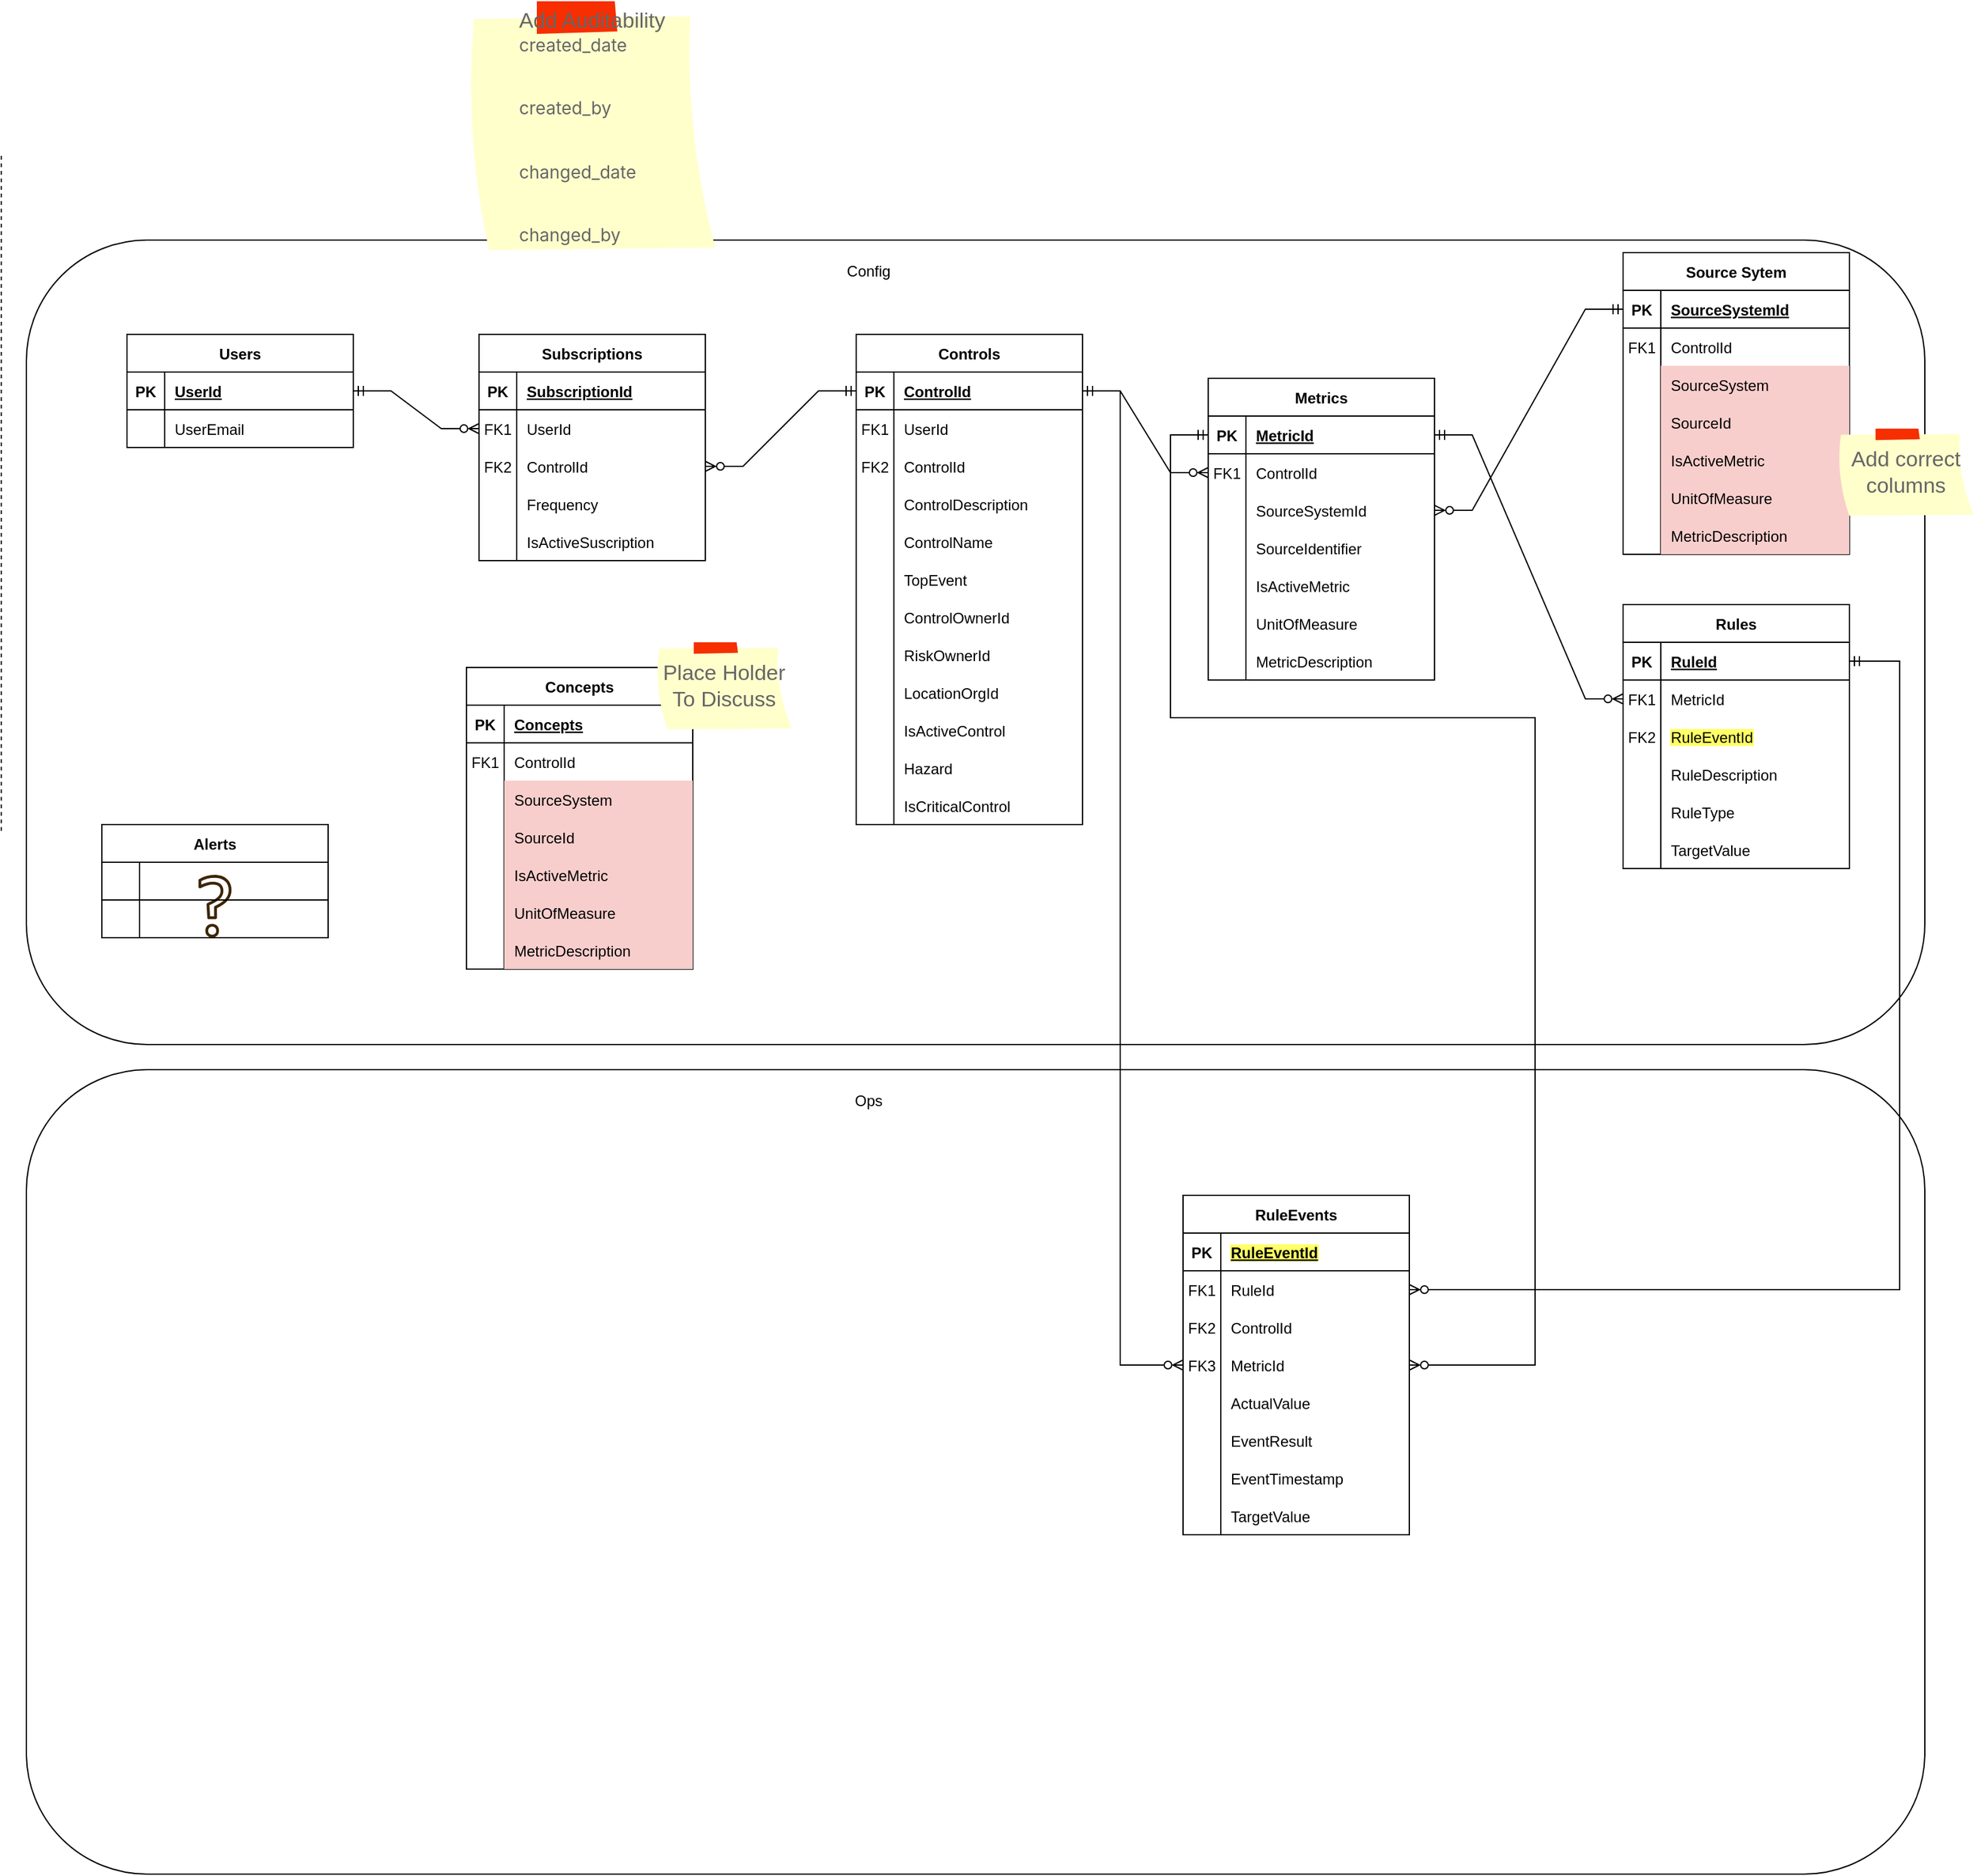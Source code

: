 <mxfile version="20.8.10" type="device" pages="2"><diagram id="R2lEEEUBdFMjLlhIrx00" name="10 am Friday 10-03-2023"><mxGraphModel dx="4947" dy="2389" grid="1" gridSize="10" guides="1" tooltips="1" connect="1" arrows="1" fold="1" page="1" pageScale="1" pageWidth="850" pageHeight="1100" math="0" shadow="0" extFonts="Permanent Marker^https://fonts.googleapis.com/css?family=Permanent+Marker"><root><mxCell id="0"/><mxCell id="1" parent="0"/><mxCell id="xT1AbkPVgggD0Bp7G04u-43" value="" style="rounded=1;whiteSpace=wrap;html=1;labelBackgroundColor=none;" vertex="1" parent="1"><mxGeometry x="-690" y="940" width="1510" height="640" as="geometry"/></mxCell><mxCell id="xT1AbkPVgggD0Bp7G04u-44" value="Ops" style="text;html=1;strokeColor=none;fillColor=none;align=center;verticalAlign=middle;whiteSpace=wrap;rounded=0;" vertex="1" parent="1"><mxGeometry x="-50" y="950" width="60" height="30" as="geometry"/></mxCell><mxCell id="xT1AbkPVgggD0Bp7G04u-40" value="" style="rounded=1;whiteSpace=wrap;html=1;labelBackgroundColor=none;" vertex="1" parent="1"><mxGeometry x="-690" y="280" width="1510" height="640" as="geometry"/></mxCell><mxCell id="2UIXEOG2S6zf0xdWuXnv-102" value="" style="endArrow=none;dashed=1;html=1;rounded=0;" parent="1" edge="1"><mxGeometry width="50" height="50" relative="1" as="geometry"><mxPoint x="-710" y="750" as="sourcePoint"/><mxPoint x="-710" y="210" as="targetPoint"/></mxGeometry></mxCell><mxCell id="2UIXEOG2S6zf0xdWuXnv-116" value="" style="sketch=0;outlineConnect=0;fontColor=#232F3E;gradientColor=none;fillColor=#3D2506;strokeColor=none;dashed=0;verticalLabelPosition=bottom;verticalAlign=top;align=center;html=1;fontSize=12;fontStyle=0;aspect=fixed;pointerEvents=1;shape=mxgraph.aws4.question;" parent="1" vertex="1"><mxGeometry x="-553.14" y="785" width="26.28" height="50" as="geometry"/></mxCell><mxCell id="cLuI4QmgjWF5GbmDFKLG-5" value="Subscriptions" style="shape=table;startSize=30;container=1;collapsible=1;childLayout=tableLayout;fixedRows=1;rowLines=0;fontStyle=1;align=center;resizeLast=1;" parent="1" vertex="1"><mxGeometry x="-330" y="355" width="180" height="180" as="geometry"/></mxCell><mxCell id="cLuI4QmgjWF5GbmDFKLG-6" value="" style="shape=tableRow;horizontal=0;startSize=0;swimlaneHead=0;swimlaneBody=0;fillColor=none;collapsible=0;dropTarget=0;points=[[0,0.5],[1,0.5]];portConstraint=eastwest;top=0;left=0;right=0;bottom=1;" parent="cLuI4QmgjWF5GbmDFKLG-5" vertex="1"><mxGeometry y="30" width="180" height="30" as="geometry"/></mxCell><mxCell id="cLuI4QmgjWF5GbmDFKLG-7" value="PK" style="shape=partialRectangle;connectable=0;fillColor=none;top=0;left=0;bottom=0;right=0;fontStyle=1;overflow=hidden;" parent="cLuI4QmgjWF5GbmDFKLG-6" vertex="1"><mxGeometry width="30" height="30" as="geometry"><mxRectangle width="30" height="30" as="alternateBounds"/></mxGeometry></mxCell><mxCell id="cLuI4QmgjWF5GbmDFKLG-8" value="SubscriptionId" style="shape=partialRectangle;connectable=0;fillColor=none;top=0;left=0;bottom=0;right=0;align=left;spacingLeft=6;fontStyle=5;overflow=hidden;" parent="cLuI4QmgjWF5GbmDFKLG-6" vertex="1"><mxGeometry x="30" width="150" height="30" as="geometry"><mxRectangle width="150" height="30" as="alternateBounds"/></mxGeometry></mxCell><mxCell id="cLuI4QmgjWF5GbmDFKLG-9" value="" style="shape=tableRow;horizontal=0;startSize=0;swimlaneHead=0;swimlaneBody=0;fillColor=none;collapsible=0;dropTarget=0;points=[[0,0.5],[1,0.5]];portConstraint=eastwest;top=0;left=0;right=0;bottom=0;" parent="cLuI4QmgjWF5GbmDFKLG-5" vertex="1"><mxGeometry y="60" width="180" height="30" as="geometry"/></mxCell><mxCell id="cLuI4QmgjWF5GbmDFKLG-10" value="FK1" style="shape=partialRectangle;connectable=0;fillColor=none;top=0;left=0;bottom=0;right=0;editable=1;overflow=hidden;" parent="cLuI4QmgjWF5GbmDFKLG-9" vertex="1"><mxGeometry width="30" height="30" as="geometry"><mxRectangle width="30" height="30" as="alternateBounds"/></mxGeometry></mxCell><mxCell id="cLuI4QmgjWF5GbmDFKLG-11" value="UserId" style="shape=partialRectangle;connectable=0;fillColor=none;top=0;left=0;bottom=0;right=0;align=left;spacingLeft=6;overflow=hidden;" parent="cLuI4QmgjWF5GbmDFKLG-9" vertex="1"><mxGeometry x="30" width="150" height="30" as="geometry"><mxRectangle width="150" height="30" as="alternateBounds"/></mxGeometry></mxCell><mxCell id="cLuI4QmgjWF5GbmDFKLG-12" value="" style="shape=tableRow;horizontal=0;startSize=0;swimlaneHead=0;swimlaneBody=0;fillColor=none;collapsible=0;dropTarget=0;points=[[0,0.5],[1,0.5]];portConstraint=eastwest;top=0;left=0;right=0;bottom=0;" parent="cLuI4QmgjWF5GbmDFKLG-5" vertex="1"><mxGeometry y="90" width="180" height="30" as="geometry"/></mxCell><mxCell id="cLuI4QmgjWF5GbmDFKLG-13" value="FK2" style="shape=partialRectangle;connectable=0;fillColor=none;top=0;left=0;bottom=0;right=0;editable=1;overflow=hidden;" parent="cLuI4QmgjWF5GbmDFKLG-12" vertex="1"><mxGeometry width="30" height="30" as="geometry"><mxRectangle width="30" height="30" as="alternateBounds"/></mxGeometry></mxCell><mxCell id="cLuI4QmgjWF5GbmDFKLG-14" value="ControlId" style="shape=partialRectangle;connectable=0;fillColor=none;top=0;left=0;bottom=0;right=0;align=left;spacingLeft=6;overflow=hidden;" parent="cLuI4QmgjWF5GbmDFKLG-12" vertex="1"><mxGeometry x="30" width="150" height="30" as="geometry"><mxRectangle width="150" height="30" as="alternateBounds"/></mxGeometry></mxCell><mxCell id="cLuI4QmgjWF5GbmDFKLG-15" value="" style="shape=tableRow;horizontal=0;startSize=0;swimlaneHead=0;swimlaneBody=0;fillColor=none;collapsible=0;dropTarget=0;points=[[0,0.5],[1,0.5]];portConstraint=eastwest;top=0;left=0;right=0;bottom=0;" parent="cLuI4QmgjWF5GbmDFKLG-5" vertex="1"><mxGeometry y="120" width="180" height="30" as="geometry"/></mxCell><mxCell id="cLuI4QmgjWF5GbmDFKLG-16" value="" style="shape=partialRectangle;connectable=0;fillColor=none;top=0;left=0;bottom=0;right=0;editable=1;overflow=hidden;" parent="cLuI4QmgjWF5GbmDFKLG-15" vertex="1"><mxGeometry width="30" height="30" as="geometry"><mxRectangle width="30" height="30" as="alternateBounds"/></mxGeometry></mxCell><mxCell id="cLuI4QmgjWF5GbmDFKLG-17" value="Frequency" style="shape=partialRectangle;connectable=0;fillColor=none;top=0;left=0;bottom=0;right=0;align=left;spacingLeft=6;overflow=hidden;" parent="cLuI4QmgjWF5GbmDFKLG-15" vertex="1"><mxGeometry x="30" width="150" height="30" as="geometry"><mxRectangle width="150" height="30" as="alternateBounds"/></mxGeometry></mxCell><mxCell id="cLuI4QmgjWF5GbmDFKLG-18" value="" style="shape=tableRow;horizontal=0;startSize=0;swimlaneHead=0;swimlaneBody=0;fillColor=none;collapsible=0;dropTarget=0;points=[[0,0.5],[1,0.5]];portConstraint=eastwest;top=0;left=0;right=0;bottom=0;" parent="cLuI4QmgjWF5GbmDFKLG-5" vertex="1"><mxGeometry y="150" width="180" height="30" as="geometry"/></mxCell><mxCell id="cLuI4QmgjWF5GbmDFKLG-19" value="" style="shape=partialRectangle;connectable=0;fillColor=none;top=0;left=0;bottom=0;right=0;editable=1;overflow=hidden;" parent="cLuI4QmgjWF5GbmDFKLG-18" vertex="1"><mxGeometry width="30" height="30" as="geometry"><mxRectangle width="30" height="30" as="alternateBounds"/></mxGeometry></mxCell><mxCell id="cLuI4QmgjWF5GbmDFKLG-20" value="IsActiveSuscription" style="shape=partialRectangle;connectable=0;fillColor=none;top=0;left=0;bottom=0;right=0;align=left;spacingLeft=6;overflow=hidden;" parent="cLuI4QmgjWF5GbmDFKLG-18" vertex="1"><mxGeometry x="30" width="150" height="30" as="geometry"><mxRectangle width="150" height="30" as="alternateBounds"/></mxGeometry></mxCell><mxCell id="cLuI4QmgjWF5GbmDFKLG-21" value="Controls" style="shape=table;startSize=30;container=1;collapsible=1;childLayout=tableLayout;fixedRows=1;rowLines=0;fontStyle=1;align=center;resizeLast=1;" parent="1" vertex="1"><mxGeometry x="-30" y="355" width="180" height="390" as="geometry"/></mxCell><mxCell id="cLuI4QmgjWF5GbmDFKLG-22" value="" style="shape=tableRow;horizontal=0;startSize=0;swimlaneHead=0;swimlaneBody=0;fillColor=none;collapsible=0;dropTarget=0;points=[[0,0.5],[1,0.5]];portConstraint=eastwest;top=0;left=0;right=0;bottom=1;" parent="cLuI4QmgjWF5GbmDFKLG-21" vertex="1"><mxGeometry y="30" width="180" height="30" as="geometry"/></mxCell><mxCell id="cLuI4QmgjWF5GbmDFKLG-23" value="PK" style="shape=partialRectangle;connectable=0;fillColor=none;top=0;left=0;bottom=0;right=0;fontStyle=1;overflow=hidden;" parent="cLuI4QmgjWF5GbmDFKLG-22" vertex="1"><mxGeometry width="30" height="30" as="geometry"><mxRectangle width="30" height="30" as="alternateBounds"/></mxGeometry></mxCell><mxCell id="cLuI4QmgjWF5GbmDFKLG-24" value="ControlId" style="shape=partialRectangle;connectable=0;fillColor=none;top=0;left=0;bottom=0;right=0;align=left;spacingLeft=6;fontStyle=5;overflow=hidden;labelBackgroundColor=none;" parent="cLuI4QmgjWF5GbmDFKLG-22" vertex="1"><mxGeometry x="30" width="150" height="30" as="geometry"><mxRectangle width="150" height="30" as="alternateBounds"/></mxGeometry></mxCell><mxCell id="cLuI4QmgjWF5GbmDFKLG-25" value="" style="shape=tableRow;horizontal=0;startSize=0;swimlaneHead=0;swimlaneBody=0;fillColor=none;collapsible=0;dropTarget=0;points=[[0,0.5],[1,0.5]];portConstraint=eastwest;top=0;left=0;right=0;bottom=0;" parent="cLuI4QmgjWF5GbmDFKLG-21" vertex="1"><mxGeometry y="60" width="180" height="30" as="geometry"/></mxCell><mxCell id="cLuI4QmgjWF5GbmDFKLG-26" value="FK1" style="shape=partialRectangle;connectable=0;fillColor=none;top=0;left=0;bottom=0;right=0;editable=1;overflow=hidden;" parent="cLuI4QmgjWF5GbmDFKLG-25" vertex="1"><mxGeometry width="30" height="30" as="geometry"><mxRectangle width="30" height="30" as="alternateBounds"/></mxGeometry></mxCell><mxCell id="cLuI4QmgjWF5GbmDFKLG-27" value="UserId" style="shape=partialRectangle;connectable=0;fillColor=none;top=0;left=0;bottom=0;right=0;align=left;spacingLeft=6;overflow=hidden;" parent="cLuI4QmgjWF5GbmDFKLG-25" vertex="1"><mxGeometry x="30" width="150" height="30" as="geometry"><mxRectangle width="150" height="30" as="alternateBounds"/></mxGeometry></mxCell><mxCell id="cLuI4QmgjWF5GbmDFKLG-28" value="" style="shape=tableRow;horizontal=0;startSize=0;swimlaneHead=0;swimlaneBody=0;fillColor=none;collapsible=0;dropTarget=0;points=[[0,0.5],[1,0.5]];portConstraint=eastwest;top=0;left=0;right=0;bottom=0;" parent="cLuI4QmgjWF5GbmDFKLG-21" vertex="1"><mxGeometry y="90" width="180" height="30" as="geometry"/></mxCell><mxCell id="cLuI4QmgjWF5GbmDFKLG-29" value="FK2" style="shape=partialRectangle;connectable=0;fillColor=none;top=0;left=0;bottom=0;right=0;editable=1;overflow=hidden;" parent="cLuI4QmgjWF5GbmDFKLG-28" vertex="1"><mxGeometry width="30" height="30" as="geometry"><mxRectangle width="30" height="30" as="alternateBounds"/></mxGeometry></mxCell><mxCell id="cLuI4QmgjWF5GbmDFKLG-30" value="ControlId" style="shape=partialRectangle;connectable=0;fillColor=none;top=0;left=0;bottom=0;right=0;align=left;spacingLeft=6;overflow=hidden;" parent="cLuI4QmgjWF5GbmDFKLG-28" vertex="1"><mxGeometry x="30" width="150" height="30" as="geometry"><mxRectangle width="150" height="30" as="alternateBounds"/></mxGeometry></mxCell><mxCell id="cLuI4QmgjWF5GbmDFKLG-31" value="" style="shape=tableRow;horizontal=0;startSize=0;swimlaneHead=0;swimlaneBody=0;fillColor=none;collapsible=0;dropTarget=0;points=[[0,0.5],[1,0.5]];portConstraint=eastwest;top=0;left=0;right=0;bottom=0;" parent="cLuI4QmgjWF5GbmDFKLG-21" vertex="1"><mxGeometry y="120" width="180" height="30" as="geometry"/></mxCell><mxCell id="cLuI4QmgjWF5GbmDFKLG-32" value="" style="shape=partialRectangle;connectable=0;fillColor=none;top=0;left=0;bottom=0;right=0;editable=1;overflow=hidden;" parent="cLuI4QmgjWF5GbmDFKLG-31" vertex="1"><mxGeometry width="30" height="30" as="geometry"><mxRectangle width="30" height="30" as="alternateBounds"/></mxGeometry></mxCell><mxCell id="cLuI4QmgjWF5GbmDFKLG-33" value="ControlDescription" style="shape=partialRectangle;connectable=0;fillColor=none;top=0;left=0;bottom=0;right=0;align=left;spacingLeft=6;overflow=hidden;" parent="cLuI4QmgjWF5GbmDFKLG-31" vertex="1"><mxGeometry x="30" width="150" height="30" as="geometry"><mxRectangle width="150" height="30" as="alternateBounds"/></mxGeometry></mxCell><mxCell id="cLuI4QmgjWF5GbmDFKLG-34" value="" style="shape=tableRow;horizontal=0;startSize=0;swimlaneHead=0;swimlaneBody=0;fillColor=none;collapsible=0;dropTarget=0;points=[[0,0.5],[1,0.5]];portConstraint=eastwest;top=0;left=0;right=0;bottom=0;" parent="cLuI4QmgjWF5GbmDFKLG-21" vertex="1"><mxGeometry y="150" width="180" height="30" as="geometry"/></mxCell><mxCell id="cLuI4QmgjWF5GbmDFKLG-35" value="" style="shape=partialRectangle;connectable=0;fillColor=none;top=0;left=0;bottom=0;right=0;editable=1;overflow=hidden;" parent="cLuI4QmgjWF5GbmDFKLG-34" vertex="1"><mxGeometry width="30" height="30" as="geometry"><mxRectangle width="30" height="30" as="alternateBounds"/></mxGeometry></mxCell><mxCell id="cLuI4QmgjWF5GbmDFKLG-36" value="ControlName" style="shape=partialRectangle;connectable=0;fillColor=none;top=0;left=0;bottom=0;right=0;align=left;spacingLeft=6;overflow=hidden;" parent="cLuI4QmgjWF5GbmDFKLG-34" vertex="1"><mxGeometry x="30" width="150" height="30" as="geometry"><mxRectangle width="150" height="30" as="alternateBounds"/></mxGeometry></mxCell><mxCell id="cLuI4QmgjWF5GbmDFKLG-37" value="" style="shape=tableRow;horizontal=0;startSize=0;swimlaneHead=0;swimlaneBody=0;fillColor=none;collapsible=0;dropTarget=0;points=[[0,0.5],[1,0.5]];portConstraint=eastwest;top=0;left=0;right=0;bottom=0;" parent="cLuI4QmgjWF5GbmDFKLG-21" vertex="1"><mxGeometry y="180" width="180" height="30" as="geometry"/></mxCell><mxCell id="cLuI4QmgjWF5GbmDFKLG-38" value="" style="shape=partialRectangle;connectable=0;fillColor=none;top=0;left=0;bottom=0;right=0;editable=1;overflow=hidden;" parent="cLuI4QmgjWF5GbmDFKLG-37" vertex="1"><mxGeometry width="30" height="30" as="geometry"><mxRectangle width="30" height="30" as="alternateBounds"/></mxGeometry></mxCell><mxCell id="cLuI4QmgjWF5GbmDFKLG-39" value="TopEvent" style="shape=partialRectangle;connectable=0;fillColor=none;top=0;left=0;bottom=0;right=0;align=left;spacingLeft=6;overflow=hidden;" parent="cLuI4QmgjWF5GbmDFKLG-37" vertex="1"><mxGeometry x="30" width="150" height="30" as="geometry"><mxRectangle width="150" height="30" as="alternateBounds"/></mxGeometry></mxCell><mxCell id="cLuI4QmgjWF5GbmDFKLG-40" value="" style="shape=tableRow;horizontal=0;startSize=0;swimlaneHead=0;swimlaneBody=0;fillColor=none;collapsible=0;dropTarget=0;points=[[0,0.5],[1,0.5]];portConstraint=eastwest;top=0;left=0;right=0;bottom=0;" parent="cLuI4QmgjWF5GbmDFKLG-21" vertex="1"><mxGeometry y="210" width="180" height="30" as="geometry"/></mxCell><mxCell id="cLuI4QmgjWF5GbmDFKLG-41" value="" style="shape=partialRectangle;connectable=0;fillColor=none;top=0;left=0;bottom=0;right=0;editable=1;overflow=hidden;" parent="cLuI4QmgjWF5GbmDFKLG-40" vertex="1"><mxGeometry width="30" height="30" as="geometry"><mxRectangle width="30" height="30" as="alternateBounds"/></mxGeometry></mxCell><mxCell id="cLuI4QmgjWF5GbmDFKLG-42" value="ControlOwnerId" style="shape=partialRectangle;connectable=0;fillColor=none;top=0;left=0;bottom=0;right=0;align=left;spacingLeft=6;overflow=hidden;" parent="cLuI4QmgjWF5GbmDFKLG-40" vertex="1"><mxGeometry x="30" width="150" height="30" as="geometry"><mxRectangle width="150" height="30" as="alternateBounds"/></mxGeometry></mxCell><mxCell id="cLuI4QmgjWF5GbmDFKLG-43" value="" style="shape=tableRow;horizontal=0;startSize=0;swimlaneHead=0;swimlaneBody=0;fillColor=none;collapsible=0;dropTarget=0;points=[[0,0.5],[1,0.5]];portConstraint=eastwest;top=0;left=0;right=0;bottom=0;" parent="cLuI4QmgjWF5GbmDFKLG-21" vertex="1"><mxGeometry y="240" width="180" height="30" as="geometry"/></mxCell><mxCell id="cLuI4QmgjWF5GbmDFKLG-44" value="" style="shape=partialRectangle;connectable=0;fillColor=none;top=0;left=0;bottom=0;right=0;editable=1;overflow=hidden;" parent="cLuI4QmgjWF5GbmDFKLG-43" vertex="1"><mxGeometry width="30" height="30" as="geometry"><mxRectangle width="30" height="30" as="alternateBounds"/></mxGeometry></mxCell><mxCell id="cLuI4QmgjWF5GbmDFKLG-45" value="RiskOwnerId" style="shape=partialRectangle;connectable=0;fillColor=none;top=0;left=0;bottom=0;right=0;align=left;spacingLeft=6;overflow=hidden;" parent="cLuI4QmgjWF5GbmDFKLG-43" vertex="1"><mxGeometry x="30" width="150" height="30" as="geometry"><mxRectangle width="150" height="30" as="alternateBounds"/></mxGeometry></mxCell><mxCell id="cLuI4QmgjWF5GbmDFKLG-46" value="" style="shape=tableRow;horizontal=0;startSize=0;swimlaneHead=0;swimlaneBody=0;fillColor=none;collapsible=0;dropTarget=0;points=[[0,0.5],[1,0.5]];portConstraint=eastwest;top=0;left=0;right=0;bottom=0;" parent="cLuI4QmgjWF5GbmDFKLG-21" vertex="1"><mxGeometry y="270" width="180" height="30" as="geometry"/></mxCell><mxCell id="cLuI4QmgjWF5GbmDFKLG-47" value="" style="shape=partialRectangle;connectable=0;fillColor=none;top=0;left=0;bottom=0;right=0;editable=1;overflow=hidden;" parent="cLuI4QmgjWF5GbmDFKLG-46" vertex="1"><mxGeometry width="30" height="30" as="geometry"><mxRectangle width="30" height="30" as="alternateBounds"/></mxGeometry></mxCell><mxCell id="cLuI4QmgjWF5GbmDFKLG-48" value="LocationOrgId" style="shape=partialRectangle;connectable=0;fillColor=none;top=0;left=0;bottom=0;right=0;align=left;spacingLeft=6;overflow=hidden;" parent="cLuI4QmgjWF5GbmDFKLG-46" vertex="1"><mxGeometry x="30" width="150" height="30" as="geometry"><mxRectangle width="150" height="30" as="alternateBounds"/></mxGeometry></mxCell><mxCell id="cLuI4QmgjWF5GbmDFKLG-49" value="" style="shape=tableRow;horizontal=0;startSize=0;swimlaneHead=0;swimlaneBody=0;fillColor=none;collapsible=0;dropTarget=0;points=[[0,0.5],[1,0.5]];portConstraint=eastwest;top=0;left=0;right=0;bottom=0;" parent="cLuI4QmgjWF5GbmDFKLG-21" vertex="1"><mxGeometry y="300" width="180" height="30" as="geometry"/></mxCell><mxCell id="cLuI4QmgjWF5GbmDFKLG-50" value="" style="shape=partialRectangle;connectable=0;fillColor=none;top=0;left=0;bottom=0;right=0;editable=1;overflow=hidden;" parent="cLuI4QmgjWF5GbmDFKLG-49" vertex="1"><mxGeometry width="30" height="30" as="geometry"><mxRectangle width="30" height="30" as="alternateBounds"/></mxGeometry></mxCell><mxCell id="cLuI4QmgjWF5GbmDFKLG-51" value="IsActiveControl" style="shape=partialRectangle;connectable=0;fillColor=none;top=0;left=0;bottom=0;right=0;align=left;spacingLeft=6;overflow=hidden;" parent="cLuI4QmgjWF5GbmDFKLG-49" vertex="1"><mxGeometry x="30" width="150" height="30" as="geometry"><mxRectangle width="150" height="30" as="alternateBounds"/></mxGeometry></mxCell><mxCell id="cLuI4QmgjWF5GbmDFKLG-58" value="" style="shape=tableRow;horizontal=0;startSize=0;swimlaneHead=0;swimlaneBody=0;fillColor=none;collapsible=0;dropTarget=0;points=[[0,0.5],[1,0.5]];portConstraint=eastwest;top=0;left=0;right=0;bottom=0;" parent="cLuI4QmgjWF5GbmDFKLG-21" vertex="1"><mxGeometry y="330" width="180" height="30" as="geometry"/></mxCell><mxCell id="cLuI4QmgjWF5GbmDFKLG-59" value="" style="shape=partialRectangle;connectable=0;fillColor=none;top=0;left=0;bottom=0;right=0;editable=1;overflow=hidden;" parent="cLuI4QmgjWF5GbmDFKLG-58" vertex="1"><mxGeometry width="30" height="30" as="geometry"><mxRectangle width="30" height="30" as="alternateBounds"/></mxGeometry></mxCell><mxCell id="cLuI4QmgjWF5GbmDFKLG-60" value="Hazard" style="shape=partialRectangle;connectable=0;fillColor=none;top=0;left=0;bottom=0;right=0;align=left;spacingLeft=6;overflow=hidden;" parent="cLuI4QmgjWF5GbmDFKLG-58" vertex="1"><mxGeometry x="30" width="150" height="30" as="geometry"><mxRectangle width="150" height="30" as="alternateBounds"/></mxGeometry></mxCell><mxCell id="cLuI4QmgjWF5GbmDFKLG-61" value="" style="shape=tableRow;horizontal=0;startSize=0;swimlaneHead=0;swimlaneBody=0;fillColor=none;collapsible=0;dropTarget=0;points=[[0,0.5],[1,0.5]];portConstraint=eastwest;top=0;left=0;right=0;bottom=0;" parent="cLuI4QmgjWF5GbmDFKLG-21" vertex="1"><mxGeometry y="360" width="180" height="30" as="geometry"/></mxCell><mxCell id="cLuI4QmgjWF5GbmDFKLG-62" value="" style="shape=partialRectangle;connectable=0;fillColor=none;top=0;left=0;bottom=0;right=0;editable=1;overflow=hidden;" parent="cLuI4QmgjWF5GbmDFKLG-61" vertex="1"><mxGeometry width="30" height="30" as="geometry"><mxRectangle width="30" height="30" as="alternateBounds"/></mxGeometry></mxCell><mxCell id="cLuI4QmgjWF5GbmDFKLG-63" value="IsCriticalControl" style="shape=partialRectangle;connectable=0;fillColor=none;top=0;left=0;bottom=0;right=0;align=left;spacingLeft=6;overflow=hidden;" parent="cLuI4QmgjWF5GbmDFKLG-61" vertex="1"><mxGeometry x="30" width="150" height="30" as="geometry"><mxRectangle width="150" height="30" as="alternateBounds"/></mxGeometry></mxCell><mxCell id="cLuI4QmgjWF5GbmDFKLG-64" value="Metrics" style="shape=table;startSize=30;container=1;collapsible=1;childLayout=tableLayout;fixedRows=1;rowLines=0;fontStyle=1;align=center;resizeLast=1;" parent="1" vertex="1"><mxGeometry x="250" y="390" width="180" height="240" as="geometry"/></mxCell><mxCell id="cLuI4QmgjWF5GbmDFKLG-65" value="" style="shape=tableRow;horizontal=0;startSize=0;swimlaneHead=0;swimlaneBody=0;fillColor=none;collapsible=0;dropTarget=0;points=[[0,0.5],[1,0.5]];portConstraint=eastwest;top=0;left=0;right=0;bottom=1;" parent="cLuI4QmgjWF5GbmDFKLG-64" vertex="1"><mxGeometry y="30" width="180" height="30" as="geometry"/></mxCell><mxCell id="cLuI4QmgjWF5GbmDFKLG-66" value="PK" style="shape=partialRectangle;connectable=0;fillColor=none;top=0;left=0;bottom=0;right=0;fontStyle=1;overflow=hidden;" parent="cLuI4QmgjWF5GbmDFKLG-65" vertex="1"><mxGeometry width="30" height="30" as="geometry"><mxRectangle width="30" height="30" as="alternateBounds"/></mxGeometry></mxCell><mxCell id="cLuI4QmgjWF5GbmDFKLG-67" value="MetricId" style="shape=partialRectangle;connectable=0;fillColor=none;top=0;left=0;bottom=0;right=0;align=left;spacingLeft=6;fontStyle=5;overflow=hidden;labelBackgroundColor=none;" parent="cLuI4QmgjWF5GbmDFKLG-65" vertex="1"><mxGeometry x="30" width="150" height="30" as="geometry"><mxRectangle width="150" height="30" as="alternateBounds"/></mxGeometry></mxCell><mxCell id="cLuI4QmgjWF5GbmDFKLG-68" value="" style="shape=tableRow;horizontal=0;startSize=0;swimlaneHead=0;swimlaneBody=0;fillColor=none;collapsible=0;dropTarget=0;points=[[0,0.5],[1,0.5]];portConstraint=eastwest;top=0;left=0;right=0;bottom=0;" parent="cLuI4QmgjWF5GbmDFKLG-64" vertex="1"><mxGeometry y="60" width="180" height="30" as="geometry"/></mxCell><mxCell id="cLuI4QmgjWF5GbmDFKLG-69" value="FK1" style="shape=partialRectangle;connectable=0;fillColor=none;top=0;left=0;bottom=0;right=0;editable=1;overflow=hidden;" parent="cLuI4QmgjWF5GbmDFKLG-68" vertex="1"><mxGeometry width="30" height="30" as="geometry"><mxRectangle width="30" height="30" as="alternateBounds"/></mxGeometry></mxCell><mxCell id="cLuI4QmgjWF5GbmDFKLG-70" value="ControlId" style="shape=partialRectangle;connectable=0;fillColor=none;top=0;left=0;bottom=0;right=0;align=left;spacingLeft=6;overflow=hidden;" parent="cLuI4QmgjWF5GbmDFKLG-68" vertex="1"><mxGeometry x="30" width="150" height="30" as="geometry"><mxRectangle width="150" height="30" as="alternateBounds"/></mxGeometry></mxCell><mxCell id="cLuI4QmgjWF5GbmDFKLG-74" value="" style="shape=tableRow;horizontal=0;startSize=0;swimlaneHead=0;swimlaneBody=0;fillColor=none;collapsible=0;dropTarget=0;points=[[0,0.5],[1,0.5]];portConstraint=eastwest;top=0;left=0;right=0;bottom=0;" parent="cLuI4QmgjWF5GbmDFKLG-64" vertex="1"><mxGeometry y="90" width="180" height="30" as="geometry"/></mxCell><mxCell id="cLuI4QmgjWF5GbmDFKLG-75" value="" style="shape=partialRectangle;connectable=0;fillColor=none;top=0;left=0;bottom=0;right=0;editable=1;overflow=hidden;" parent="cLuI4QmgjWF5GbmDFKLG-74" vertex="1"><mxGeometry width="30" height="30" as="geometry"><mxRectangle width="30" height="30" as="alternateBounds"/></mxGeometry></mxCell><mxCell id="cLuI4QmgjWF5GbmDFKLG-76" value="SourceSystemId" style="shape=partialRectangle;connectable=0;fillColor=none;top=0;left=0;bottom=0;right=0;align=left;spacingLeft=6;overflow=hidden;" parent="cLuI4QmgjWF5GbmDFKLG-74" vertex="1"><mxGeometry x="30" width="150" height="30" as="geometry"><mxRectangle width="150" height="30" as="alternateBounds"/></mxGeometry></mxCell><mxCell id="cLuI4QmgjWF5GbmDFKLG-77" value="" style="shape=tableRow;horizontal=0;startSize=0;swimlaneHead=0;swimlaneBody=0;fillColor=none;collapsible=0;dropTarget=0;points=[[0,0.5],[1,0.5]];portConstraint=eastwest;top=0;left=0;right=0;bottom=0;" parent="cLuI4QmgjWF5GbmDFKLG-64" vertex="1"><mxGeometry y="120" width="180" height="30" as="geometry"/></mxCell><mxCell id="cLuI4QmgjWF5GbmDFKLG-78" value="" style="shape=partialRectangle;connectable=0;fillColor=none;top=0;left=0;bottom=0;right=0;editable=1;overflow=hidden;" parent="cLuI4QmgjWF5GbmDFKLG-77" vertex="1"><mxGeometry width="30" height="30" as="geometry"><mxRectangle width="30" height="30" as="alternateBounds"/></mxGeometry></mxCell><mxCell id="cLuI4QmgjWF5GbmDFKLG-79" value="SourceIdentifier" style="shape=partialRectangle;connectable=0;fillColor=none;top=0;left=0;bottom=0;right=0;align=left;spacingLeft=6;overflow=hidden;" parent="cLuI4QmgjWF5GbmDFKLG-77" vertex="1"><mxGeometry x="30" width="150" height="30" as="geometry"><mxRectangle width="150" height="30" as="alternateBounds"/></mxGeometry></mxCell><mxCell id="cLuI4QmgjWF5GbmDFKLG-80" value="" style="shape=tableRow;horizontal=0;startSize=0;swimlaneHead=0;swimlaneBody=0;fillColor=none;collapsible=0;dropTarget=0;points=[[0,0.5],[1,0.5]];portConstraint=eastwest;top=0;left=0;right=0;bottom=0;" parent="cLuI4QmgjWF5GbmDFKLG-64" vertex="1"><mxGeometry y="150" width="180" height="30" as="geometry"/></mxCell><mxCell id="cLuI4QmgjWF5GbmDFKLG-81" value="" style="shape=partialRectangle;connectable=0;fillColor=none;top=0;left=0;bottom=0;right=0;editable=1;overflow=hidden;" parent="cLuI4QmgjWF5GbmDFKLG-80" vertex="1"><mxGeometry width="30" height="30" as="geometry"><mxRectangle width="30" height="30" as="alternateBounds"/></mxGeometry></mxCell><mxCell id="cLuI4QmgjWF5GbmDFKLG-82" value="IsActiveMetric" style="shape=partialRectangle;connectable=0;fillColor=none;top=0;left=0;bottom=0;right=0;align=left;spacingLeft=6;overflow=hidden;" parent="cLuI4QmgjWF5GbmDFKLG-80" vertex="1"><mxGeometry x="30" width="150" height="30" as="geometry"><mxRectangle width="150" height="30" as="alternateBounds"/></mxGeometry></mxCell><mxCell id="cLuI4QmgjWF5GbmDFKLG-83" value="" style="shape=tableRow;horizontal=0;startSize=0;swimlaneHead=0;swimlaneBody=0;fillColor=none;collapsible=0;dropTarget=0;points=[[0,0.5],[1,0.5]];portConstraint=eastwest;top=0;left=0;right=0;bottom=0;" parent="cLuI4QmgjWF5GbmDFKLG-64" vertex="1"><mxGeometry y="180" width="180" height="30" as="geometry"/></mxCell><mxCell id="cLuI4QmgjWF5GbmDFKLG-84" value="" style="shape=partialRectangle;connectable=0;fillColor=none;top=0;left=0;bottom=0;right=0;editable=1;overflow=hidden;" parent="cLuI4QmgjWF5GbmDFKLG-83" vertex="1"><mxGeometry width="30" height="30" as="geometry"><mxRectangle width="30" height="30" as="alternateBounds"/></mxGeometry></mxCell><mxCell id="cLuI4QmgjWF5GbmDFKLG-85" value="UnitOfMeasure" style="shape=partialRectangle;connectable=0;fillColor=none;top=0;left=0;bottom=0;right=0;align=left;spacingLeft=6;overflow=hidden;" parent="cLuI4QmgjWF5GbmDFKLG-83" vertex="1"><mxGeometry x="30" width="150" height="30" as="geometry"><mxRectangle width="150" height="30" as="alternateBounds"/></mxGeometry></mxCell><mxCell id="cLuI4QmgjWF5GbmDFKLG-86" value="" style="shape=tableRow;horizontal=0;startSize=0;swimlaneHead=0;swimlaneBody=0;fillColor=none;collapsible=0;dropTarget=0;points=[[0,0.5],[1,0.5]];portConstraint=eastwest;top=0;left=0;right=0;bottom=0;" parent="cLuI4QmgjWF5GbmDFKLG-64" vertex="1"><mxGeometry y="210" width="180" height="30" as="geometry"/></mxCell><mxCell id="cLuI4QmgjWF5GbmDFKLG-87" value="" style="shape=partialRectangle;connectable=0;fillColor=none;top=0;left=0;bottom=0;right=0;editable=1;overflow=hidden;" parent="cLuI4QmgjWF5GbmDFKLG-86" vertex="1"><mxGeometry width="30" height="30" as="geometry"><mxRectangle width="30" height="30" as="alternateBounds"/></mxGeometry></mxCell><mxCell id="cLuI4QmgjWF5GbmDFKLG-88" value="MetricDescription" style="shape=partialRectangle;connectable=0;fillColor=none;top=0;left=0;bottom=0;right=0;align=left;spacingLeft=6;overflow=hidden;" parent="cLuI4QmgjWF5GbmDFKLG-86" vertex="1"><mxGeometry x="30" width="150" height="30" as="geometry"><mxRectangle width="150" height="30" as="alternateBounds"/></mxGeometry></mxCell><mxCell id="cLuI4QmgjWF5GbmDFKLG-101" value="Rules" style="shape=table;startSize=30;container=1;collapsible=1;childLayout=tableLayout;fixedRows=1;rowLines=0;fontStyle=1;align=center;resizeLast=1;" parent="1" vertex="1"><mxGeometry x="580" y="570" width="180" height="210" as="geometry"><mxRectangle x="580" y="570" width="70" height="30" as="alternateBounds"/></mxGeometry></mxCell><mxCell id="cLuI4QmgjWF5GbmDFKLG-102" value="" style="shape=tableRow;horizontal=0;startSize=0;swimlaneHead=0;swimlaneBody=0;fillColor=none;collapsible=0;dropTarget=0;points=[[0,0.5],[1,0.5]];portConstraint=eastwest;top=0;left=0;right=0;bottom=1;" parent="cLuI4QmgjWF5GbmDFKLG-101" vertex="1"><mxGeometry y="30" width="180" height="30" as="geometry"/></mxCell><mxCell id="cLuI4QmgjWF5GbmDFKLG-103" value="PK" style="shape=partialRectangle;connectable=0;fillColor=none;top=0;left=0;bottom=0;right=0;fontStyle=1;overflow=hidden;" parent="cLuI4QmgjWF5GbmDFKLG-102" vertex="1"><mxGeometry width="30" height="30" as="geometry"><mxRectangle width="30" height="30" as="alternateBounds"/></mxGeometry></mxCell><mxCell id="cLuI4QmgjWF5GbmDFKLG-104" value="RuleId" style="shape=partialRectangle;connectable=0;fillColor=none;top=0;left=0;bottom=0;right=0;align=left;spacingLeft=6;fontStyle=5;overflow=hidden;labelBackgroundColor=none;" parent="cLuI4QmgjWF5GbmDFKLG-102" vertex="1"><mxGeometry x="30" width="150" height="30" as="geometry"><mxRectangle width="150" height="30" as="alternateBounds"/></mxGeometry></mxCell><mxCell id="cLuI4QmgjWF5GbmDFKLG-105" value="" style="shape=tableRow;horizontal=0;startSize=0;swimlaneHead=0;swimlaneBody=0;fillColor=none;collapsible=0;dropTarget=0;points=[[0,0.5],[1,0.5]];portConstraint=eastwest;top=0;left=0;right=0;bottom=0;" parent="cLuI4QmgjWF5GbmDFKLG-101" vertex="1"><mxGeometry y="60" width="180" height="30" as="geometry"/></mxCell><mxCell id="cLuI4QmgjWF5GbmDFKLG-106" value="FK1" style="shape=partialRectangle;connectable=0;fillColor=none;top=0;left=0;bottom=0;right=0;editable=1;overflow=hidden;" parent="cLuI4QmgjWF5GbmDFKLG-105" vertex="1"><mxGeometry width="30" height="30" as="geometry"><mxRectangle width="30" height="30" as="alternateBounds"/></mxGeometry></mxCell><mxCell id="cLuI4QmgjWF5GbmDFKLG-107" value="MetricId" style="shape=partialRectangle;connectable=0;fillColor=none;top=0;left=0;bottom=0;right=0;align=left;spacingLeft=6;overflow=hidden;" parent="cLuI4QmgjWF5GbmDFKLG-105" vertex="1"><mxGeometry x="30" width="150" height="30" as="geometry"><mxRectangle width="150" height="30" as="alternateBounds"/></mxGeometry></mxCell><mxCell id="cLuI4QmgjWF5GbmDFKLG-108" value="" style="shape=tableRow;horizontal=0;startSize=0;swimlaneHead=0;swimlaneBody=0;fillColor=none;collapsible=0;dropTarget=0;points=[[0,0.5],[1,0.5]];portConstraint=eastwest;top=0;left=0;right=0;bottom=0;" parent="cLuI4QmgjWF5GbmDFKLG-101" vertex="1"><mxGeometry y="90" width="180" height="30" as="geometry"/></mxCell><mxCell id="cLuI4QmgjWF5GbmDFKLG-109" value="FK2" style="shape=partialRectangle;connectable=0;fillColor=none;top=0;left=0;bottom=0;right=0;editable=1;overflow=hidden;" parent="cLuI4QmgjWF5GbmDFKLG-108" vertex="1"><mxGeometry width="30" height="30" as="geometry"><mxRectangle width="30" height="30" as="alternateBounds"/></mxGeometry></mxCell><mxCell id="cLuI4QmgjWF5GbmDFKLG-110" value="RuleEventId" style="shape=partialRectangle;connectable=0;fillColor=none;top=0;left=0;bottom=0;right=0;align=left;spacingLeft=6;overflow=hidden;labelBackgroundColor=#FFFF66;" parent="cLuI4QmgjWF5GbmDFKLG-108" vertex="1"><mxGeometry x="30" width="150" height="30" as="geometry"><mxRectangle width="150" height="30" as="alternateBounds"/></mxGeometry></mxCell><mxCell id="cLuI4QmgjWF5GbmDFKLG-114" value="" style="shape=tableRow;horizontal=0;startSize=0;swimlaneHead=0;swimlaneBody=0;fillColor=none;collapsible=0;dropTarget=0;points=[[0,0.5],[1,0.5]];portConstraint=eastwest;top=0;left=0;right=0;bottom=0;" parent="cLuI4QmgjWF5GbmDFKLG-101" vertex="1"><mxGeometry y="120" width="180" height="30" as="geometry"/></mxCell><mxCell id="cLuI4QmgjWF5GbmDFKLG-115" value="" style="shape=partialRectangle;connectable=0;fillColor=none;top=0;left=0;bottom=0;right=0;editable=1;overflow=hidden;" parent="cLuI4QmgjWF5GbmDFKLG-114" vertex="1"><mxGeometry width="30" height="30" as="geometry"><mxRectangle width="30" height="30" as="alternateBounds"/></mxGeometry></mxCell><mxCell id="cLuI4QmgjWF5GbmDFKLG-116" value="RuleDescription" style="shape=partialRectangle;connectable=0;fillColor=none;top=0;left=0;bottom=0;right=0;align=left;spacingLeft=6;overflow=hidden;" parent="cLuI4QmgjWF5GbmDFKLG-114" vertex="1"><mxGeometry x="30" width="150" height="30" as="geometry"><mxRectangle width="150" height="30" as="alternateBounds"/></mxGeometry></mxCell><mxCell id="cLuI4QmgjWF5GbmDFKLG-117" value="" style="shape=tableRow;horizontal=0;startSize=0;swimlaneHead=0;swimlaneBody=0;fillColor=none;collapsible=0;dropTarget=0;points=[[0,0.5],[1,0.5]];portConstraint=eastwest;top=0;left=0;right=0;bottom=0;" parent="cLuI4QmgjWF5GbmDFKLG-101" vertex="1"><mxGeometry y="150" width="180" height="30" as="geometry"/></mxCell><mxCell id="cLuI4QmgjWF5GbmDFKLG-118" value="" style="shape=partialRectangle;connectable=0;fillColor=none;top=0;left=0;bottom=0;right=0;editable=1;overflow=hidden;" parent="cLuI4QmgjWF5GbmDFKLG-117" vertex="1"><mxGeometry width="30" height="30" as="geometry"><mxRectangle width="30" height="30" as="alternateBounds"/></mxGeometry></mxCell><mxCell id="cLuI4QmgjWF5GbmDFKLG-119" value="RuleType" style="shape=partialRectangle;connectable=0;fillColor=none;top=0;left=0;bottom=0;right=0;align=left;spacingLeft=6;overflow=hidden;" parent="cLuI4QmgjWF5GbmDFKLG-117" vertex="1"><mxGeometry x="30" width="150" height="30" as="geometry"><mxRectangle width="150" height="30" as="alternateBounds"/></mxGeometry></mxCell><mxCell id="cLuI4QmgjWF5GbmDFKLG-120" value="" style="shape=tableRow;horizontal=0;startSize=0;swimlaneHead=0;swimlaneBody=0;fillColor=none;collapsible=0;dropTarget=0;points=[[0,0.5],[1,0.5]];portConstraint=eastwest;top=0;left=0;right=0;bottom=0;" parent="cLuI4QmgjWF5GbmDFKLG-101" vertex="1"><mxGeometry y="180" width="180" height="30" as="geometry"/></mxCell><mxCell id="cLuI4QmgjWF5GbmDFKLG-121" value="" style="shape=partialRectangle;connectable=0;fillColor=none;top=0;left=0;bottom=0;right=0;editable=1;overflow=hidden;" parent="cLuI4QmgjWF5GbmDFKLG-120" vertex="1"><mxGeometry width="30" height="30" as="geometry"><mxRectangle width="30" height="30" as="alternateBounds"/></mxGeometry></mxCell><mxCell id="cLuI4QmgjWF5GbmDFKLG-122" value="TargetValue" style="shape=partialRectangle;connectable=0;fillColor=none;top=0;left=0;bottom=0;right=0;align=left;spacingLeft=6;overflow=hidden;" parent="cLuI4QmgjWF5GbmDFKLG-120" vertex="1"><mxGeometry x="30" width="150" height="30" as="geometry"><mxRectangle width="150" height="30" as="alternateBounds"/></mxGeometry></mxCell><mxCell id="cLuI4QmgjWF5GbmDFKLG-126" value="RuleEvents" style="shape=table;startSize=30;container=1;collapsible=1;childLayout=tableLayout;fixedRows=1;rowLines=0;fontStyle=1;align=center;resizeLast=1;" parent="1" vertex="1"><mxGeometry x="230" y="1040" width="180" height="270" as="geometry"/></mxCell><mxCell id="cLuI4QmgjWF5GbmDFKLG-127" value="" style="shape=tableRow;horizontal=0;startSize=0;swimlaneHead=0;swimlaneBody=0;fillColor=none;collapsible=0;dropTarget=0;points=[[0,0.5],[1,0.5]];portConstraint=eastwest;top=0;left=0;right=0;bottom=1;" parent="cLuI4QmgjWF5GbmDFKLG-126" vertex="1"><mxGeometry y="30" width="180" height="30" as="geometry"/></mxCell><mxCell id="cLuI4QmgjWF5GbmDFKLG-128" value="PK" style="shape=partialRectangle;connectable=0;fillColor=none;top=0;left=0;bottom=0;right=0;fontStyle=1;overflow=hidden;" parent="cLuI4QmgjWF5GbmDFKLG-127" vertex="1"><mxGeometry width="30" height="30" as="geometry"><mxRectangle width="30" height="30" as="alternateBounds"/></mxGeometry></mxCell><mxCell id="cLuI4QmgjWF5GbmDFKLG-129" value="RuleEventId" style="shape=partialRectangle;connectable=0;fillColor=none;top=0;left=0;bottom=0;right=0;align=left;spacingLeft=6;fontStyle=5;overflow=hidden;labelBackgroundColor=#FFFF66;" parent="cLuI4QmgjWF5GbmDFKLG-127" vertex="1"><mxGeometry x="30" width="150" height="30" as="geometry"><mxRectangle width="150" height="30" as="alternateBounds"/></mxGeometry></mxCell><mxCell id="cLuI4QmgjWF5GbmDFKLG-130" value="" style="shape=tableRow;horizontal=0;startSize=0;swimlaneHead=0;swimlaneBody=0;fillColor=none;collapsible=0;dropTarget=0;points=[[0,0.5],[1,0.5]];portConstraint=eastwest;top=0;left=0;right=0;bottom=0;" parent="cLuI4QmgjWF5GbmDFKLG-126" vertex="1"><mxGeometry y="60" width="180" height="30" as="geometry"/></mxCell><mxCell id="cLuI4QmgjWF5GbmDFKLG-131" value="FK1" style="shape=partialRectangle;connectable=0;fillColor=none;top=0;left=0;bottom=0;right=0;editable=1;overflow=hidden;" parent="cLuI4QmgjWF5GbmDFKLG-130" vertex="1"><mxGeometry width="30" height="30" as="geometry"><mxRectangle width="30" height="30" as="alternateBounds"/></mxGeometry></mxCell><mxCell id="cLuI4QmgjWF5GbmDFKLG-132" value="RuleId" style="shape=partialRectangle;connectable=0;fillColor=none;top=0;left=0;bottom=0;right=0;align=left;spacingLeft=6;overflow=hidden;" parent="cLuI4QmgjWF5GbmDFKLG-130" vertex="1"><mxGeometry x="30" width="150" height="30" as="geometry"><mxRectangle width="150" height="30" as="alternateBounds"/></mxGeometry></mxCell><mxCell id="cLuI4QmgjWF5GbmDFKLG-133" value="" style="shape=tableRow;horizontal=0;startSize=0;swimlaneHead=0;swimlaneBody=0;fillColor=none;collapsible=0;dropTarget=0;points=[[0,0.5],[1,0.5]];portConstraint=eastwest;top=0;left=0;right=0;bottom=0;" parent="cLuI4QmgjWF5GbmDFKLG-126" vertex="1"><mxGeometry y="90" width="180" height="30" as="geometry"/></mxCell><mxCell id="cLuI4QmgjWF5GbmDFKLG-134" value="FK2" style="shape=partialRectangle;connectable=0;fillColor=none;top=0;left=0;bottom=0;right=0;editable=1;overflow=hidden;" parent="cLuI4QmgjWF5GbmDFKLG-133" vertex="1"><mxGeometry width="30" height="30" as="geometry"><mxRectangle width="30" height="30" as="alternateBounds"/></mxGeometry></mxCell><mxCell id="cLuI4QmgjWF5GbmDFKLG-135" value="ControlId" style="shape=partialRectangle;connectable=0;fillColor=none;top=0;left=0;bottom=0;right=0;align=left;spacingLeft=6;overflow=hidden;labelBackgroundColor=none;" parent="cLuI4QmgjWF5GbmDFKLG-133" vertex="1"><mxGeometry x="30" width="150" height="30" as="geometry"><mxRectangle width="150" height="30" as="alternateBounds"/></mxGeometry></mxCell><mxCell id="cLuI4QmgjWF5GbmDFKLG-136" value="" style="shape=tableRow;horizontal=0;startSize=0;swimlaneHead=0;swimlaneBody=0;fillColor=none;collapsible=0;dropTarget=0;points=[[0,0.5],[1,0.5]];portConstraint=eastwest;top=0;left=0;right=0;bottom=0;" parent="cLuI4QmgjWF5GbmDFKLG-126" vertex="1"><mxGeometry y="120" width="180" height="30" as="geometry"/></mxCell><mxCell id="cLuI4QmgjWF5GbmDFKLG-137" value="FK3" style="shape=partialRectangle;connectable=0;fillColor=none;top=0;left=0;bottom=0;right=0;editable=1;overflow=hidden;" parent="cLuI4QmgjWF5GbmDFKLG-136" vertex="1"><mxGeometry width="30" height="30" as="geometry"><mxRectangle width="30" height="30" as="alternateBounds"/></mxGeometry></mxCell><mxCell id="cLuI4QmgjWF5GbmDFKLG-138" value="MetricId" style="shape=partialRectangle;connectable=0;fillColor=none;top=0;left=0;bottom=0;right=0;align=left;spacingLeft=6;overflow=hidden;" parent="cLuI4QmgjWF5GbmDFKLG-136" vertex="1"><mxGeometry x="30" width="150" height="30" as="geometry"><mxRectangle width="150" height="30" as="alternateBounds"/></mxGeometry></mxCell><mxCell id="cLuI4QmgjWF5GbmDFKLG-139" value="" style="shape=tableRow;horizontal=0;startSize=0;swimlaneHead=0;swimlaneBody=0;fillColor=none;collapsible=0;dropTarget=0;points=[[0,0.5],[1,0.5]];portConstraint=eastwest;top=0;left=0;right=0;bottom=0;" parent="cLuI4QmgjWF5GbmDFKLG-126" vertex="1"><mxGeometry y="150" width="180" height="30" as="geometry"/></mxCell><mxCell id="cLuI4QmgjWF5GbmDFKLG-140" value="" style="shape=partialRectangle;connectable=0;fillColor=none;top=0;left=0;bottom=0;right=0;editable=1;overflow=hidden;" parent="cLuI4QmgjWF5GbmDFKLG-139" vertex="1"><mxGeometry width="30" height="30" as="geometry"><mxRectangle width="30" height="30" as="alternateBounds"/></mxGeometry></mxCell><mxCell id="cLuI4QmgjWF5GbmDFKLG-141" value="ActualValue" style="shape=partialRectangle;connectable=0;fillColor=none;top=0;left=0;bottom=0;right=0;align=left;spacingLeft=6;overflow=hidden;" parent="cLuI4QmgjWF5GbmDFKLG-139" vertex="1"><mxGeometry x="30" width="150" height="30" as="geometry"><mxRectangle width="150" height="30" as="alternateBounds"/></mxGeometry></mxCell><mxCell id="cLuI4QmgjWF5GbmDFKLG-142" value="" style="shape=tableRow;horizontal=0;startSize=0;swimlaneHead=0;swimlaneBody=0;fillColor=none;collapsible=0;dropTarget=0;points=[[0,0.5],[1,0.5]];portConstraint=eastwest;top=0;left=0;right=0;bottom=0;" parent="cLuI4QmgjWF5GbmDFKLG-126" vertex="1"><mxGeometry y="180" width="180" height="30" as="geometry"/></mxCell><mxCell id="cLuI4QmgjWF5GbmDFKLG-143" value="" style="shape=partialRectangle;connectable=0;fillColor=none;top=0;left=0;bottom=0;right=0;editable=1;overflow=hidden;" parent="cLuI4QmgjWF5GbmDFKLG-142" vertex="1"><mxGeometry width="30" height="30" as="geometry"><mxRectangle width="30" height="30" as="alternateBounds"/></mxGeometry></mxCell><mxCell id="cLuI4QmgjWF5GbmDFKLG-144" value="EventResult" style="shape=partialRectangle;connectable=0;fillColor=none;top=0;left=0;bottom=0;right=0;align=left;spacingLeft=6;overflow=hidden;" parent="cLuI4QmgjWF5GbmDFKLG-142" vertex="1"><mxGeometry x="30" width="150" height="30" as="geometry"><mxRectangle width="150" height="30" as="alternateBounds"/></mxGeometry></mxCell><mxCell id="cLuI4QmgjWF5GbmDFKLG-145" value="" style="shape=tableRow;horizontal=0;startSize=0;swimlaneHead=0;swimlaneBody=0;fillColor=none;collapsible=0;dropTarget=0;points=[[0,0.5],[1,0.5]];portConstraint=eastwest;top=0;left=0;right=0;bottom=0;" parent="cLuI4QmgjWF5GbmDFKLG-126" vertex="1"><mxGeometry y="210" width="180" height="30" as="geometry"/></mxCell><mxCell id="cLuI4QmgjWF5GbmDFKLG-146" value="" style="shape=partialRectangle;connectable=0;fillColor=none;top=0;left=0;bottom=0;right=0;editable=1;overflow=hidden;" parent="cLuI4QmgjWF5GbmDFKLG-145" vertex="1"><mxGeometry width="30" height="30" as="geometry"><mxRectangle width="30" height="30" as="alternateBounds"/></mxGeometry></mxCell><mxCell id="cLuI4QmgjWF5GbmDFKLG-147" value="EventTimestamp" style="shape=partialRectangle;connectable=0;fillColor=none;top=0;left=0;bottom=0;right=0;align=left;spacingLeft=6;overflow=hidden;" parent="cLuI4QmgjWF5GbmDFKLG-145" vertex="1"><mxGeometry x="30" width="150" height="30" as="geometry"><mxRectangle width="150" height="30" as="alternateBounds"/></mxGeometry></mxCell><mxCell id="xT1AbkPVgggD0Bp7G04u-9" value="" style="shape=tableRow;horizontal=0;startSize=0;swimlaneHead=0;swimlaneBody=0;fillColor=none;collapsible=0;dropTarget=0;points=[[0,0.5],[1,0.5]];portConstraint=eastwest;top=0;left=0;right=0;bottom=0;" vertex="1" parent="cLuI4QmgjWF5GbmDFKLG-126"><mxGeometry y="240" width="180" height="30" as="geometry"/></mxCell><mxCell id="xT1AbkPVgggD0Bp7G04u-10" value="" style="shape=partialRectangle;connectable=0;fillColor=none;top=0;left=0;bottom=0;right=0;editable=1;overflow=hidden;" vertex="1" parent="xT1AbkPVgggD0Bp7G04u-9"><mxGeometry width="30" height="30" as="geometry"><mxRectangle width="30" height="30" as="alternateBounds"/></mxGeometry></mxCell><mxCell id="xT1AbkPVgggD0Bp7G04u-11" value="TargetValue" style="shape=partialRectangle;connectable=0;fillColor=none;top=0;left=0;bottom=0;right=0;align=left;spacingLeft=6;overflow=hidden;labelBackgroundColor=none;" vertex="1" parent="xT1AbkPVgggD0Bp7G04u-9"><mxGeometry x="30" width="150" height="30" as="geometry"><mxRectangle width="150" height="30" as="alternateBounds"/></mxGeometry></mxCell><mxCell id="cLuI4QmgjWF5GbmDFKLG-149" value="Add Auditability&lt;br&gt;&lt;div style=&quot;box-sizing: border-box; font-family: -apple-system, BlinkMacSystemFont, &amp;quot;Segoe UI&amp;quot;, system-ui, &amp;quot;Apple Color Emoji&amp;quot;, &amp;quot;Segoe UI Emoji&amp;quot;, &amp;quot;Segoe UI Web&amp;quot;, sans-serif; font-size: 14px; text-align: start;&quot;&gt;&lt;div&gt;created_date&lt;/div&gt;&lt;br/&gt;&lt;br/&gt;&lt;div&gt;created_by&lt;/div&gt;&lt;br/&gt;&lt;br/&gt;&lt;div&gt;changed_date&lt;/div&gt;&lt;br/&gt;&lt;br/&gt;&lt;div&gt;changed_by&lt;/div&gt;&lt;/div&gt;" style="strokeWidth=1;shadow=0;dashed=0;align=center;html=1;shape=mxgraph.mockup.text.stickyNote2;fontColor=#666666;mainText=;fontSize=17;whiteSpace=wrap;fillColor=#ffffcc;strokeColor=#F62E00;labelBackgroundColor=none;" parent="1" vertex="1"><mxGeometry x="-340" y="90" width="200" height="200" as="geometry"/></mxCell><mxCell id="cLuI4QmgjWF5GbmDFKLG-150" value="Users" style="shape=table;startSize=30;container=1;collapsible=1;childLayout=tableLayout;fixedRows=1;rowLines=0;fontStyle=1;align=center;resizeLast=1;" parent="1" vertex="1"><mxGeometry x="-610" y="355" width="180" height="90" as="geometry"/></mxCell><mxCell id="cLuI4QmgjWF5GbmDFKLG-151" value="" style="shape=tableRow;horizontal=0;startSize=0;swimlaneHead=0;swimlaneBody=0;fillColor=none;collapsible=0;dropTarget=0;points=[[0,0.5],[1,0.5]];portConstraint=eastwest;top=0;left=0;right=0;bottom=1;" parent="cLuI4QmgjWF5GbmDFKLG-150" vertex="1"><mxGeometry y="30" width="180" height="30" as="geometry"/></mxCell><mxCell id="cLuI4QmgjWF5GbmDFKLG-152" value="PK" style="shape=partialRectangle;connectable=0;fillColor=none;top=0;left=0;bottom=0;right=0;fontStyle=1;overflow=hidden;" parent="cLuI4QmgjWF5GbmDFKLG-151" vertex="1"><mxGeometry width="30" height="30" as="geometry"><mxRectangle width="30" height="30" as="alternateBounds"/></mxGeometry></mxCell><mxCell id="cLuI4QmgjWF5GbmDFKLG-153" value="UserId" style="shape=partialRectangle;connectable=0;fillColor=none;top=0;left=0;bottom=0;right=0;align=left;spacingLeft=6;fontStyle=5;overflow=hidden;" parent="cLuI4QmgjWF5GbmDFKLG-151" vertex="1"><mxGeometry x="30" width="150" height="30" as="geometry"><mxRectangle width="150" height="30" as="alternateBounds"/></mxGeometry></mxCell><mxCell id="cLuI4QmgjWF5GbmDFKLG-154" value="" style="shape=tableRow;horizontal=0;startSize=0;swimlaneHead=0;swimlaneBody=0;fillColor=none;collapsible=0;dropTarget=0;points=[[0,0.5],[1,0.5]];portConstraint=eastwest;top=0;left=0;right=0;bottom=0;" parent="cLuI4QmgjWF5GbmDFKLG-150" vertex="1"><mxGeometry y="60" width="180" height="30" as="geometry"/></mxCell><mxCell id="cLuI4QmgjWF5GbmDFKLG-155" value="" style="shape=partialRectangle;connectable=0;fillColor=none;top=0;left=0;bottom=0;right=0;editable=1;overflow=hidden;" parent="cLuI4QmgjWF5GbmDFKLG-154" vertex="1"><mxGeometry width="30" height="30" as="geometry"><mxRectangle width="30" height="30" as="alternateBounds"/></mxGeometry></mxCell><mxCell id="cLuI4QmgjWF5GbmDFKLG-156" value="UserEmail" style="shape=partialRectangle;connectable=0;fillColor=none;top=0;left=0;bottom=0;right=0;align=left;spacingLeft=6;overflow=hidden;" parent="cLuI4QmgjWF5GbmDFKLG-154" vertex="1"><mxGeometry x="30" width="150" height="30" as="geometry"><mxRectangle width="150" height="30" as="alternateBounds"/></mxGeometry></mxCell><mxCell id="cLuI4QmgjWF5GbmDFKLG-166" value="Alerts" style="shape=table;startSize=30;container=1;collapsible=1;childLayout=tableLayout;fixedRows=1;rowLines=0;fontStyle=1;align=center;resizeLast=1;" parent="1" vertex="1"><mxGeometry x="-630" y="745" width="180" height="90" as="geometry"/></mxCell><mxCell id="cLuI4QmgjWF5GbmDFKLG-167" value="" style="shape=tableRow;horizontal=0;startSize=0;swimlaneHead=0;swimlaneBody=0;fillColor=none;collapsible=0;dropTarget=0;points=[[0,0.5],[1,0.5]];portConstraint=eastwest;top=0;left=0;right=0;bottom=1;" parent="cLuI4QmgjWF5GbmDFKLG-166" vertex="1"><mxGeometry y="30" width="180" height="30" as="geometry"/></mxCell><mxCell id="cLuI4QmgjWF5GbmDFKLG-168" value="" style="shape=partialRectangle;connectable=0;fillColor=none;top=0;left=0;bottom=0;right=0;fontStyle=1;overflow=hidden;" parent="cLuI4QmgjWF5GbmDFKLG-167" vertex="1"><mxGeometry width="30" height="30" as="geometry"><mxRectangle width="30" height="30" as="alternateBounds"/></mxGeometry></mxCell><mxCell id="cLuI4QmgjWF5GbmDFKLG-169" value="" style="shape=partialRectangle;connectable=0;fillColor=none;top=0;left=0;bottom=0;right=0;align=left;spacingLeft=6;fontStyle=5;overflow=hidden;" parent="cLuI4QmgjWF5GbmDFKLG-167" vertex="1"><mxGeometry x="30" width="150" height="30" as="geometry"><mxRectangle width="150" height="30" as="alternateBounds"/></mxGeometry></mxCell><mxCell id="cLuI4QmgjWF5GbmDFKLG-170" value="" style="shape=tableRow;horizontal=0;startSize=0;swimlaneHead=0;swimlaneBody=0;fillColor=none;collapsible=0;dropTarget=0;points=[[0,0.5],[1,0.5]];portConstraint=eastwest;top=0;left=0;right=0;bottom=0;" parent="cLuI4QmgjWF5GbmDFKLG-166" vertex="1"><mxGeometry y="60" width="180" height="30" as="geometry"/></mxCell><mxCell id="cLuI4QmgjWF5GbmDFKLG-171" value="" style="shape=partialRectangle;connectable=0;fillColor=none;top=0;left=0;bottom=0;right=0;editable=1;overflow=hidden;" parent="cLuI4QmgjWF5GbmDFKLG-170" vertex="1"><mxGeometry width="30" height="30" as="geometry"><mxRectangle width="30" height="30" as="alternateBounds"/></mxGeometry></mxCell><mxCell id="cLuI4QmgjWF5GbmDFKLG-172" value="" style="shape=partialRectangle;connectable=0;fillColor=none;top=0;left=0;bottom=0;right=0;align=left;spacingLeft=6;overflow=hidden;" parent="cLuI4QmgjWF5GbmDFKLG-170" vertex="1"><mxGeometry x="30" width="150" height="30" as="geometry"><mxRectangle width="150" height="30" as="alternateBounds"/></mxGeometry></mxCell><mxCell id="xT1AbkPVgggD0Bp7G04u-2" value="" style="edgeStyle=entityRelationEdgeStyle;fontSize=12;html=1;endArrow=ERzeroToMany;startArrow=ERmandOne;rounded=0;exitX=1;exitY=0.5;exitDx=0;exitDy=0;entryX=0;entryY=0.5;entryDx=0;entryDy=0;endFill=0;" edge="1" parent="1" source="cLuI4QmgjWF5GbmDFKLG-151" target="cLuI4QmgjWF5GbmDFKLG-9"><mxGeometry width="100" height="100" relative="1" as="geometry"><mxPoint x="-60" y="520" as="sourcePoint"/><mxPoint x="40" y="420" as="targetPoint"/></mxGeometry></mxCell><mxCell id="xT1AbkPVgggD0Bp7G04u-6" value="" style="edgeStyle=entityRelationEdgeStyle;fontSize=12;html=1;endArrow=ERzeroToMany;startArrow=ERmandOne;rounded=0;entryX=1;entryY=0.5;entryDx=0;entryDy=0;endFill=0;exitX=0;exitY=0.5;exitDx=0;exitDy=0;" edge="1" parent="1" source="cLuI4QmgjWF5GbmDFKLG-22" target="cLuI4QmgjWF5GbmDFKLG-12"><mxGeometry width="100" height="100" relative="1" as="geometry"><mxPoint x="-50" y="490" as="sourcePoint"/><mxPoint x="-50" y="490" as="targetPoint"/></mxGeometry></mxCell><mxCell id="xT1AbkPVgggD0Bp7G04u-7" value="" style="edgeStyle=entityRelationEdgeStyle;fontSize=12;html=1;endArrow=ERzeroToMany;startArrow=ERmandOne;rounded=0;exitX=1;exitY=0.5;exitDx=0;exitDy=0;entryX=0;entryY=0.5;entryDx=0;entryDy=0;endFill=0;" edge="1" parent="1" target="cLuI4QmgjWF5GbmDFKLG-68"><mxGeometry width="100" height="100" relative="1" as="geometry"><mxPoint x="150" y="400" as="sourcePoint"/><mxPoint x="250" y="430" as="targetPoint"/></mxGeometry></mxCell><mxCell id="xT1AbkPVgggD0Bp7G04u-8" value="" style="edgeStyle=entityRelationEdgeStyle;fontSize=12;html=1;endArrow=ERzeroToMany;startArrow=ERmandOne;rounded=0;entryX=0;entryY=0.5;entryDx=0;entryDy=0;endFill=0;exitX=1;exitY=0.5;exitDx=0;exitDy=0;" edge="1" parent="1" source="cLuI4QmgjWF5GbmDFKLG-65" target="cLuI4QmgjWF5GbmDFKLG-105"><mxGeometry width="100" height="100" relative="1" as="geometry"><mxPoint x="480" y="540" as="sourcePoint"/><mxPoint x="560" y="605" as="targetPoint"/></mxGeometry></mxCell><mxCell id="xT1AbkPVgggD0Bp7G04u-12" value="" style="edgeStyle=orthogonalEdgeStyle;fontSize=12;html=1;endArrow=ERzeroToMany;startArrow=ERmandOne;rounded=0;endFill=0;exitX=1;exitY=0.5;exitDx=0;exitDy=0;entryX=1;entryY=0.5;entryDx=0;entryDy=0;" edge="1" parent="1" source="cLuI4QmgjWF5GbmDFKLG-102" target="cLuI4QmgjWF5GbmDFKLG-130"><mxGeometry width="100" height="100" relative="1" as="geometry"><mxPoint x="440" y="445" as="sourcePoint"/><mxPoint x="440" y="910" as="targetPoint"/><Array as="points"><mxPoint x="800" y="615"/><mxPoint x="800" y="1115"/></Array></mxGeometry></mxCell><mxCell id="xT1AbkPVgggD0Bp7G04u-15" value="" style="edgeStyle=orthogonalEdgeStyle;fontSize=12;html=1;endArrow=ERzeroToMany;startArrow=ERmandOne;rounded=0;endFill=0;exitX=0;exitY=0.5;exitDx=0;exitDy=0;entryX=1;entryY=0.5;entryDx=0;entryDy=0;" edge="1" parent="1" source="cLuI4QmgjWF5GbmDFKLG-65" target="cLuI4QmgjWF5GbmDFKLG-136"><mxGeometry width="100" height="100" relative="1" as="geometry"><mxPoint x="770" y="625" as="sourcePoint"/><mxPoint x="420" y="905" as="targetPoint"/><Array as="points"><mxPoint x="220" y="435"/><mxPoint x="220" y="660"/><mxPoint x="510" y="660"/><mxPoint x="510" y="1175"/></Array></mxGeometry></mxCell><mxCell id="xT1AbkPVgggD0Bp7G04u-16" value="" style="edgeStyle=orthogonalEdgeStyle;fontSize=12;html=1;endArrow=ERzeroToMany;startArrow=ERmandOne;rounded=0;endFill=0;exitX=1;exitY=0.5;exitDx=0;exitDy=0;entryX=0;entryY=0.5;entryDx=0;entryDy=0;" edge="1" parent="1" source="cLuI4QmgjWF5GbmDFKLG-22" target="cLuI4QmgjWF5GbmDFKLG-136"><mxGeometry width="100" height="100" relative="1" as="geometry"><mxPoint x="260" y="445" as="sourcePoint"/><mxPoint x="420" y="965" as="targetPoint"/><Array as="points"><mxPoint x="180" y="400"/><mxPoint x="180" y="1175"/></Array></mxGeometry></mxCell><mxCell id="xT1AbkPVgggD0Bp7G04u-17" value="Source Sytem" style="shape=table;startSize=30;container=1;collapsible=1;childLayout=tableLayout;fixedRows=1;rowLines=0;fontStyle=1;align=center;resizeLast=1;" vertex="1" parent="1"><mxGeometry x="580" y="290" width="180" height="240" as="geometry"/></mxCell><mxCell id="xT1AbkPVgggD0Bp7G04u-18" value="" style="shape=tableRow;horizontal=0;startSize=0;swimlaneHead=0;swimlaneBody=0;fillColor=none;collapsible=0;dropTarget=0;points=[[0,0.5],[1,0.5]];portConstraint=eastwest;top=0;left=0;right=0;bottom=1;" vertex="1" parent="xT1AbkPVgggD0Bp7G04u-17"><mxGeometry y="30" width="180" height="30" as="geometry"/></mxCell><mxCell id="xT1AbkPVgggD0Bp7G04u-19" value="PK" style="shape=partialRectangle;connectable=0;fillColor=none;top=0;left=0;bottom=0;right=0;fontStyle=1;overflow=hidden;" vertex="1" parent="xT1AbkPVgggD0Bp7G04u-18"><mxGeometry width="30" height="30" as="geometry"><mxRectangle width="30" height="30" as="alternateBounds"/></mxGeometry></mxCell><mxCell id="xT1AbkPVgggD0Bp7G04u-20" value="SourceSystemId" style="shape=partialRectangle;connectable=0;fillColor=none;top=0;left=0;bottom=0;right=0;align=left;spacingLeft=6;fontStyle=5;overflow=hidden;labelBackgroundColor=none;" vertex="1" parent="xT1AbkPVgggD0Bp7G04u-18"><mxGeometry x="30" width="150" height="30" as="geometry"><mxRectangle width="150" height="30" as="alternateBounds"/></mxGeometry></mxCell><mxCell id="xT1AbkPVgggD0Bp7G04u-21" value="" style="shape=tableRow;horizontal=0;startSize=0;swimlaneHead=0;swimlaneBody=0;fillColor=none;collapsible=0;dropTarget=0;points=[[0,0.5],[1,0.5]];portConstraint=eastwest;top=0;left=0;right=0;bottom=0;" vertex="1" parent="xT1AbkPVgggD0Bp7G04u-17"><mxGeometry y="60" width="180" height="30" as="geometry"/></mxCell><mxCell id="xT1AbkPVgggD0Bp7G04u-22" value="FK1" style="shape=partialRectangle;connectable=0;fillColor=none;top=0;left=0;bottom=0;right=0;editable=1;overflow=hidden;" vertex="1" parent="xT1AbkPVgggD0Bp7G04u-21"><mxGeometry width="30" height="30" as="geometry"><mxRectangle width="30" height="30" as="alternateBounds"/></mxGeometry></mxCell><mxCell id="xT1AbkPVgggD0Bp7G04u-23" value="ControlId" style="shape=partialRectangle;connectable=0;fillColor=none;top=0;left=0;bottom=0;right=0;align=left;spacingLeft=6;overflow=hidden;" vertex="1" parent="xT1AbkPVgggD0Bp7G04u-21"><mxGeometry x="30" width="150" height="30" as="geometry"><mxRectangle width="150" height="30" as="alternateBounds"/></mxGeometry></mxCell><mxCell id="xT1AbkPVgggD0Bp7G04u-24" value="" style="shape=tableRow;horizontal=0;startSize=0;swimlaneHead=0;swimlaneBody=0;fillColor=none;collapsible=0;dropTarget=0;points=[[0,0.5],[1,0.5]];portConstraint=eastwest;top=0;left=0;right=0;bottom=0;" vertex="1" parent="xT1AbkPVgggD0Bp7G04u-17"><mxGeometry y="90" width="180" height="30" as="geometry"/></mxCell><mxCell id="xT1AbkPVgggD0Bp7G04u-25" value="" style="shape=partialRectangle;connectable=0;fillColor=none;top=0;left=0;bottom=0;right=0;editable=1;overflow=hidden;" vertex="1" parent="xT1AbkPVgggD0Bp7G04u-24"><mxGeometry width="30" height="30" as="geometry"><mxRectangle width="30" height="30" as="alternateBounds"/></mxGeometry></mxCell><mxCell id="xT1AbkPVgggD0Bp7G04u-26" value="SourceSystem" style="shape=partialRectangle;connectable=0;fillColor=#f8cecc;top=0;left=0;bottom=0;right=0;align=left;spacingLeft=6;overflow=hidden;strokeColor=#b85450;" vertex="1" parent="xT1AbkPVgggD0Bp7G04u-24"><mxGeometry x="30" width="150" height="30" as="geometry"><mxRectangle width="150" height="30" as="alternateBounds"/></mxGeometry></mxCell><mxCell id="xT1AbkPVgggD0Bp7G04u-27" value="" style="shape=tableRow;horizontal=0;startSize=0;swimlaneHead=0;swimlaneBody=0;fillColor=none;collapsible=0;dropTarget=0;points=[[0,0.5],[1,0.5]];portConstraint=eastwest;top=0;left=0;right=0;bottom=0;" vertex="1" parent="xT1AbkPVgggD0Bp7G04u-17"><mxGeometry y="120" width="180" height="30" as="geometry"/></mxCell><mxCell id="xT1AbkPVgggD0Bp7G04u-28" value="" style="shape=partialRectangle;connectable=0;fillColor=none;top=0;left=0;bottom=0;right=0;editable=1;overflow=hidden;" vertex="1" parent="xT1AbkPVgggD0Bp7G04u-27"><mxGeometry width="30" height="30" as="geometry"><mxRectangle width="30" height="30" as="alternateBounds"/></mxGeometry></mxCell><mxCell id="xT1AbkPVgggD0Bp7G04u-29" value="SourceId" style="shape=partialRectangle;connectable=0;fillColor=#f8cecc;top=0;left=0;bottom=0;right=0;align=left;spacingLeft=6;overflow=hidden;strokeColor=#b85450;" vertex="1" parent="xT1AbkPVgggD0Bp7G04u-27"><mxGeometry x="30" width="150" height="30" as="geometry"><mxRectangle width="150" height="30" as="alternateBounds"/></mxGeometry></mxCell><mxCell id="xT1AbkPVgggD0Bp7G04u-30" value="" style="shape=tableRow;horizontal=0;startSize=0;swimlaneHead=0;swimlaneBody=0;fillColor=none;collapsible=0;dropTarget=0;points=[[0,0.5],[1,0.5]];portConstraint=eastwest;top=0;left=0;right=0;bottom=0;" vertex="1" parent="xT1AbkPVgggD0Bp7G04u-17"><mxGeometry y="150" width="180" height="30" as="geometry"/></mxCell><mxCell id="xT1AbkPVgggD0Bp7G04u-31" value="" style="shape=partialRectangle;connectable=0;fillColor=none;top=0;left=0;bottom=0;right=0;editable=1;overflow=hidden;" vertex="1" parent="xT1AbkPVgggD0Bp7G04u-30"><mxGeometry width="30" height="30" as="geometry"><mxRectangle width="30" height="30" as="alternateBounds"/></mxGeometry></mxCell><mxCell id="xT1AbkPVgggD0Bp7G04u-32" value="IsActiveMetric" style="shape=partialRectangle;connectable=0;fillColor=#f8cecc;top=0;left=0;bottom=0;right=0;align=left;spacingLeft=6;overflow=hidden;strokeColor=#b85450;" vertex="1" parent="xT1AbkPVgggD0Bp7G04u-30"><mxGeometry x="30" width="150" height="30" as="geometry"><mxRectangle width="150" height="30" as="alternateBounds"/></mxGeometry></mxCell><mxCell id="xT1AbkPVgggD0Bp7G04u-33" value="" style="shape=tableRow;horizontal=0;startSize=0;swimlaneHead=0;swimlaneBody=0;fillColor=none;collapsible=0;dropTarget=0;points=[[0,0.5],[1,0.5]];portConstraint=eastwest;top=0;left=0;right=0;bottom=0;" vertex="1" parent="xT1AbkPVgggD0Bp7G04u-17"><mxGeometry y="180" width="180" height="30" as="geometry"/></mxCell><mxCell id="xT1AbkPVgggD0Bp7G04u-34" value="" style="shape=partialRectangle;connectable=0;fillColor=none;top=0;left=0;bottom=0;right=0;editable=1;overflow=hidden;" vertex="1" parent="xT1AbkPVgggD0Bp7G04u-33"><mxGeometry width="30" height="30" as="geometry"><mxRectangle width="30" height="30" as="alternateBounds"/></mxGeometry></mxCell><mxCell id="xT1AbkPVgggD0Bp7G04u-35" value="UnitOfMeasure" style="shape=partialRectangle;connectable=0;fillColor=#f8cecc;top=0;left=0;bottom=0;right=0;align=left;spacingLeft=6;overflow=hidden;strokeColor=#b85450;" vertex="1" parent="xT1AbkPVgggD0Bp7G04u-33"><mxGeometry x="30" width="150" height="30" as="geometry"><mxRectangle width="150" height="30" as="alternateBounds"/></mxGeometry></mxCell><mxCell id="xT1AbkPVgggD0Bp7G04u-36" value="" style="shape=tableRow;horizontal=0;startSize=0;swimlaneHead=0;swimlaneBody=0;fillColor=none;collapsible=0;dropTarget=0;points=[[0,0.5],[1,0.5]];portConstraint=eastwest;top=0;left=0;right=0;bottom=0;" vertex="1" parent="xT1AbkPVgggD0Bp7G04u-17"><mxGeometry y="210" width="180" height="30" as="geometry"/></mxCell><mxCell id="xT1AbkPVgggD0Bp7G04u-37" value="" style="shape=partialRectangle;connectable=0;fillColor=none;top=0;left=0;bottom=0;right=0;editable=1;overflow=hidden;" vertex="1" parent="xT1AbkPVgggD0Bp7G04u-36"><mxGeometry width="30" height="30" as="geometry"><mxRectangle width="30" height="30" as="alternateBounds"/></mxGeometry></mxCell><mxCell id="xT1AbkPVgggD0Bp7G04u-38" value="MetricDescription" style="shape=partialRectangle;connectable=0;fillColor=#f8cecc;top=0;left=0;bottom=0;right=0;align=left;spacingLeft=6;overflow=hidden;strokeColor=#b85450;" vertex="1" parent="xT1AbkPVgggD0Bp7G04u-36"><mxGeometry x="30" width="150" height="30" as="geometry"><mxRectangle width="150" height="30" as="alternateBounds"/></mxGeometry></mxCell><mxCell id="xT1AbkPVgggD0Bp7G04u-39" value="" style="edgeStyle=entityRelationEdgeStyle;fontSize=12;html=1;endArrow=ERzeroToMany;startArrow=ERmandOne;rounded=0;entryX=1;entryY=0.5;entryDx=0;entryDy=0;endFill=0;exitX=0;exitY=0.5;exitDx=0;exitDy=0;" edge="1" parent="1" source="xT1AbkPVgggD0Bp7G04u-18" target="cLuI4QmgjWF5GbmDFKLG-74"><mxGeometry width="100" height="100" relative="1" as="geometry"><mxPoint x="440" y="445" as="sourcePoint"/><mxPoint x="590" y="655" as="targetPoint"/></mxGeometry></mxCell><mxCell id="xT1AbkPVgggD0Bp7G04u-42" value="Config" style="text;html=1;strokeColor=none;fillColor=none;align=center;verticalAlign=middle;whiteSpace=wrap;rounded=0;" vertex="1" parent="1"><mxGeometry x="-50" y="290" width="60" height="30" as="geometry"/></mxCell><mxCell id="xT1AbkPVgggD0Bp7G04u-45" value="Add correct columns" style="strokeWidth=1;shadow=0;dashed=0;align=center;html=1;shape=mxgraph.mockup.text.stickyNote2;fontColor=#666666;mainText=;fontSize=17;whiteSpace=wrap;fillColor=#ffffcc;strokeColor=#F62E00;labelBackgroundColor=none;" vertex="1" parent="1"><mxGeometry x="750" y="430" width="110" height="70" as="geometry"/></mxCell><mxCell id="xT1AbkPVgggD0Bp7G04u-46" value="Concepts" style="shape=table;startSize=30;container=1;collapsible=1;childLayout=tableLayout;fixedRows=1;rowLines=0;fontStyle=1;align=center;resizeLast=1;" vertex="1" parent="1"><mxGeometry x="-340" y="620" width="180" height="240" as="geometry"/></mxCell><mxCell id="xT1AbkPVgggD0Bp7G04u-47" value="" style="shape=tableRow;horizontal=0;startSize=0;swimlaneHead=0;swimlaneBody=0;fillColor=none;collapsible=0;dropTarget=0;points=[[0,0.5],[1,0.5]];portConstraint=eastwest;top=0;left=0;right=0;bottom=1;" vertex="1" parent="xT1AbkPVgggD0Bp7G04u-46"><mxGeometry y="30" width="180" height="30" as="geometry"/></mxCell><mxCell id="xT1AbkPVgggD0Bp7G04u-48" value="PK" style="shape=partialRectangle;connectable=0;fillColor=none;top=0;left=0;bottom=0;right=0;fontStyle=1;overflow=hidden;" vertex="1" parent="xT1AbkPVgggD0Bp7G04u-47"><mxGeometry width="30" height="30" as="geometry"><mxRectangle width="30" height="30" as="alternateBounds"/></mxGeometry></mxCell><mxCell id="xT1AbkPVgggD0Bp7G04u-49" value="Concepts" style="shape=partialRectangle;connectable=0;fillColor=none;top=0;left=0;bottom=0;right=0;align=left;spacingLeft=6;fontStyle=5;overflow=hidden;labelBackgroundColor=none;" vertex="1" parent="xT1AbkPVgggD0Bp7G04u-47"><mxGeometry x="30" width="150" height="30" as="geometry"><mxRectangle width="150" height="30" as="alternateBounds"/></mxGeometry></mxCell><mxCell id="xT1AbkPVgggD0Bp7G04u-50" value="" style="shape=tableRow;horizontal=0;startSize=0;swimlaneHead=0;swimlaneBody=0;fillColor=none;collapsible=0;dropTarget=0;points=[[0,0.5],[1,0.5]];portConstraint=eastwest;top=0;left=0;right=0;bottom=0;" vertex="1" parent="xT1AbkPVgggD0Bp7G04u-46"><mxGeometry y="60" width="180" height="30" as="geometry"/></mxCell><mxCell id="xT1AbkPVgggD0Bp7G04u-51" value="FK1" style="shape=partialRectangle;connectable=0;fillColor=none;top=0;left=0;bottom=0;right=0;editable=1;overflow=hidden;" vertex="1" parent="xT1AbkPVgggD0Bp7G04u-50"><mxGeometry width="30" height="30" as="geometry"><mxRectangle width="30" height="30" as="alternateBounds"/></mxGeometry></mxCell><mxCell id="xT1AbkPVgggD0Bp7G04u-52" value="ControlId" style="shape=partialRectangle;connectable=0;fillColor=none;top=0;left=0;bottom=0;right=0;align=left;spacingLeft=6;overflow=hidden;" vertex="1" parent="xT1AbkPVgggD0Bp7G04u-50"><mxGeometry x="30" width="150" height="30" as="geometry"><mxRectangle width="150" height="30" as="alternateBounds"/></mxGeometry></mxCell><mxCell id="xT1AbkPVgggD0Bp7G04u-53" value="" style="shape=tableRow;horizontal=0;startSize=0;swimlaneHead=0;swimlaneBody=0;fillColor=none;collapsible=0;dropTarget=0;points=[[0,0.5],[1,0.5]];portConstraint=eastwest;top=0;left=0;right=0;bottom=0;" vertex="1" parent="xT1AbkPVgggD0Bp7G04u-46"><mxGeometry y="90" width="180" height="30" as="geometry"/></mxCell><mxCell id="xT1AbkPVgggD0Bp7G04u-54" value="" style="shape=partialRectangle;connectable=0;fillColor=none;top=0;left=0;bottom=0;right=0;editable=1;overflow=hidden;" vertex="1" parent="xT1AbkPVgggD0Bp7G04u-53"><mxGeometry width="30" height="30" as="geometry"><mxRectangle width="30" height="30" as="alternateBounds"/></mxGeometry></mxCell><mxCell id="xT1AbkPVgggD0Bp7G04u-55" value="SourceSystem" style="shape=partialRectangle;connectable=0;fillColor=#f8cecc;top=0;left=0;bottom=0;right=0;align=left;spacingLeft=6;overflow=hidden;strokeColor=#b85450;" vertex="1" parent="xT1AbkPVgggD0Bp7G04u-53"><mxGeometry x="30" width="150" height="30" as="geometry"><mxRectangle width="150" height="30" as="alternateBounds"/></mxGeometry></mxCell><mxCell id="xT1AbkPVgggD0Bp7G04u-56" value="" style="shape=tableRow;horizontal=0;startSize=0;swimlaneHead=0;swimlaneBody=0;fillColor=none;collapsible=0;dropTarget=0;points=[[0,0.5],[1,0.5]];portConstraint=eastwest;top=0;left=0;right=0;bottom=0;" vertex="1" parent="xT1AbkPVgggD0Bp7G04u-46"><mxGeometry y="120" width="180" height="30" as="geometry"/></mxCell><mxCell id="xT1AbkPVgggD0Bp7G04u-57" value="" style="shape=partialRectangle;connectable=0;fillColor=none;top=0;left=0;bottom=0;right=0;editable=1;overflow=hidden;" vertex="1" parent="xT1AbkPVgggD0Bp7G04u-56"><mxGeometry width="30" height="30" as="geometry"><mxRectangle width="30" height="30" as="alternateBounds"/></mxGeometry></mxCell><mxCell id="xT1AbkPVgggD0Bp7G04u-58" value="SourceId" style="shape=partialRectangle;connectable=0;fillColor=#f8cecc;top=0;left=0;bottom=0;right=0;align=left;spacingLeft=6;overflow=hidden;strokeColor=#b85450;" vertex="1" parent="xT1AbkPVgggD0Bp7G04u-56"><mxGeometry x="30" width="150" height="30" as="geometry"><mxRectangle width="150" height="30" as="alternateBounds"/></mxGeometry></mxCell><mxCell id="xT1AbkPVgggD0Bp7G04u-59" value="" style="shape=tableRow;horizontal=0;startSize=0;swimlaneHead=0;swimlaneBody=0;fillColor=none;collapsible=0;dropTarget=0;points=[[0,0.5],[1,0.5]];portConstraint=eastwest;top=0;left=0;right=0;bottom=0;" vertex="1" parent="xT1AbkPVgggD0Bp7G04u-46"><mxGeometry y="150" width="180" height="30" as="geometry"/></mxCell><mxCell id="xT1AbkPVgggD0Bp7G04u-60" value="" style="shape=partialRectangle;connectable=0;fillColor=none;top=0;left=0;bottom=0;right=0;editable=1;overflow=hidden;" vertex="1" parent="xT1AbkPVgggD0Bp7G04u-59"><mxGeometry width="30" height="30" as="geometry"><mxRectangle width="30" height="30" as="alternateBounds"/></mxGeometry></mxCell><mxCell id="xT1AbkPVgggD0Bp7G04u-61" value="IsActiveMetric" style="shape=partialRectangle;connectable=0;fillColor=#f8cecc;top=0;left=0;bottom=0;right=0;align=left;spacingLeft=6;overflow=hidden;strokeColor=#b85450;" vertex="1" parent="xT1AbkPVgggD0Bp7G04u-59"><mxGeometry x="30" width="150" height="30" as="geometry"><mxRectangle width="150" height="30" as="alternateBounds"/></mxGeometry></mxCell><mxCell id="xT1AbkPVgggD0Bp7G04u-62" value="" style="shape=tableRow;horizontal=0;startSize=0;swimlaneHead=0;swimlaneBody=0;fillColor=none;collapsible=0;dropTarget=0;points=[[0,0.5],[1,0.5]];portConstraint=eastwest;top=0;left=0;right=0;bottom=0;" vertex="1" parent="xT1AbkPVgggD0Bp7G04u-46"><mxGeometry y="180" width="180" height="30" as="geometry"/></mxCell><mxCell id="xT1AbkPVgggD0Bp7G04u-63" value="" style="shape=partialRectangle;connectable=0;fillColor=none;top=0;left=0;bottom=0;right=0;editable=1;overflow=hidden;" vertex="1" parent="xT1AbkPVgggD0Bp7G04u-62"><mxGeometry width="30" height="30" as="geometry"><mxRectangle width="30" height="30" as="alternateBounds"/></mxGeometry></mxCell><mxCell id="xT1AbkPVgggD0Bp7G04u-64" value="UnitOfMeasure" style="shape=partialRectangle;connectable=0;fillColor=#f8cecc;top=0;left=0;bottom=0;right=0;align=left;spacingLeft=6;overflow=hidden;strokeColor=#b85450;" vertex="1" parent="xT1AbkPVgggD0Bp7G04u-62"><mxGeometry x="30" width="150" height="30" as="geometry"><mxRectangle width="150" height="30" as="alternateBounds"/></mxGeometry></mxCell><mxCell id="xT1AbkPVgggD0Bp7G04u-65" value="" style="shape=tableRow;horizontal=0;startSize=0;swimlaneHead=0;swimlaneBody=0;fillColor=none;collapsible=0;dropTarget=0;points=[[0,0.5],[1,0.5]];portConstraint=eastwest;top=0;left=0;right=0;bottom=0;" vertex="1" parent="xT1AbkPVgggD0Bp7G04u-46"><mxGeometry y="210" width="180" height="30" as="geometry"/></mxCell><mxCell id="xT1AbkPVgggD0Bp7G04u-66" value="" style="shape=partialRectangle;connectable=0;fillColor=none;top=0;left=0;bottom=0;right=0;editable=1;overflow=hidden;" vertex="1" parent="xT1AbkPVgggD0Bp7G04u-65"><mxGeometry width="30" height="30" as="geometry"><mxRectangle width="30" height="30" as="alternateBounds"/></mxGeometry></mxCell><mxCell id="xT1AbkPVgggD0Bp7G04u-67" value="MetricDescription" style="shape=partialRectangle;connectable=0;fillColor=#f8cecc;top=0;left=0;bottom=0;right=0;align=left;spacingLeft=6;overflow=hidden;strokeColor=#b85450;" vertex="1" parent="xT1AbkPVgggD0Bp7G04u-65"><mxGeometry x="30" width="150" height="30" as="geometry"><mxRectangle width="150" height="30" as="alternateBounds"/></mxGeometry></mxCell><mxCell id="xT1AbkPVgggD0Bp7G04u-68" value="Place Holder To Discuss" style="strokeWidth=1;shadow=0;dashed=0;align=center;html=1;shape=mxgraph.mockup.text.stickyNote2;fontColor=#666666;mainText=;fontSize=17;whiteSpace=wrap;fillColor=#ffffcc;strokeColor=#F62E00;labelBackgroundColor=none;" vertex="1" parent="1"><mxGeometry x="-190" y="600" width="110" height="70" as="geometry"/></mxCell></root></mxGraphModel></diagram><diagram id="SKkOEzLOEM8VEnPrhBEG" name="In progress"><mxGraphModel dx="2899" dy="1194" grid="1" gridSize="10" guides="1" tooltips="1" connect="1" arrows="1" fold="1" page="1" pageScale="1" pageWidth="850" pageHeight="1100" math="0" shadow="0"><root><mxCell id="0"/><mxCell id="1" parent="0"/><mxCell id="r01hG0U-1u6U7-7BosZ7-1" value="" style="rounded=1;whiteSpace=wrap;html=1;labelBackgroundColor=none;" vertex="1" parent="1"><mxGeometry x="-690" y="940" width="1510" height="640" as="geometry"/></mxCell><mxCell id="r01hG0U-1u6U7-7BosZ7-2" value="Ops" style="text;html=1;strokeColor=none;fillColor=none;align=center;verticalAlign=middle;whiteSpace=wrap;rounded=0;" vertex="1" parent="1"><mxGeometry x="-50" y="950" width="60" height="30" as="geometry"/></mxCell><mxCell id="r01hG0U-1u6U7-7BosZ7-3" value="" style="rounded=1;whiteSpace=wrap;html=1;labelBackgroundColor=none;" vertex="1" parent="1"><mxGeometry x="-690" y="280" width="1510" height="640" as="geometry"/></mxCell><mxCell id="r01hG0U-1u6U7-7BosZ7-4" value="" style="endArrow=none;dashed=1;html=1;rounded=0;" edge="1" parent="1"><mxGeometry width="50" height="50" relative="1" as="geometry"><mxPoint x="-710" y="750" as="sourcePoint"/><mxPoint x="-710" y="210" as="targetPoint"/></mxGeometry></mxCell><mxCell id="r01hG0U-1u6U7-7BosZ7-5" value="" style="sketch=0;outlineConnect=0;fontColor=#232F3E;gradientColor=none;fillColor=#3D2506;strokeColor=none;dashed=0;verticalLabelPosition=bottom;verticalAlign=top;align=center;html=1;fontSize=12;fontStyle=0;aspect=fixed;pointerEvents=1;shape=mxgraph.aws4.question;" vertex="1" parent="1"><mxGeometry x="-553.14" y="785" width="26.28" height="50" as="geometry"/></mxCell><mxCell id="r01hG0U-1u6U7-7BosZ7-6" value="Subscriptions" style="shape=table;startSize=30;container=1;collapsible=1;childLayout=tableLayout;fixedRows=1;rowLines=0;fontStyle=1;align=center;resizeLast=1;" vertex="1" parent="1"><mxGeometry x="-330" y="355" width="180" height="180" as="geometry"/></mxCell><mxCell id="r01hG0U-1u6U7-7BosZ7-7" value="" style="shape=tableRow;horizontal=0;startSize=0;swimlaneHead=0;swimlaneBody=0;fillColor=none;collapsible=0;dropTarget=0;points=[[0,0.5],[1,0.5]];portConstraint=eastwest;top=0;left=0;right=0;bottom=1;" vertex="1" parent="r01hG0U-1u6U7-7BosZ7-6"><mxGeometry y="30" width="180" height="30" as="geometry"/></mxCell><mxCell id="r01hG0U-1u6U7-7BosZ7-8" value="PK" style="shape=partialRectangle;connectable=0;fillColor=none;top=0;left=0;bottom=0;right=0;fontStyle=1;overflow=hidden;" vertex="1" parent="r01hG0U-1u6U7-7BosZ7-7"><mxGeometry width="30" height="30" as="geometry"><mxRectangle width="30" height="30" as="alternateBounds"/></mxGeometry></mxCell><mxCell id="r01hG0U-1u6U7-7BosZ7-9" value="SubscriptionId" style="shape=partialRectangle;connectable=0;fillColor=none;top=0;left=0;bottom=0;right=0;align=left;spacingLeft=6;fontStyle=5;overflow=hidden;" vertex="1" parent="r01hG0U-1u6U7-7BosZ7-7"><mxGeometry x="30" width="150" height="30" as="geometry"><mxRectangle width="150" height="30" as="alternateBounds"/></mxGeometry></mxCell><mxCell id="r01hG0U-1u6U7-7BosZ7-10" value="" style="shape=tableRow;horizontal=0;startSize=0;swimlaneHead=0;swimlaneBody=0;fillColor=none;collapsible=0;dropTarget=0;points=[[0,0.5],[1,0.5]];portConstraint=eastwest;top=0;left=0;right=0;bottom=0;" vertex="1" parent="r01hG0U-1u6U7-7BosZ7-6"><mxGeometry y="60" width="180" height="30" as="geometry"/></mxCell><mxCell id="r01hG0U-1u6U7-7BosZ7-11" value="FK1" style="shape=partialRectangle;connectable=0;fillColor=none;top=0;left=0;bottom=0;right=0;editable=1;overflow=hidden;" vertex="1" parent="r01hG0U-1u6U7-7BosZ7-10"><mxGeometry width="30" height="30" as="geometry"><mxRectangle width="30" height="30" as="alternateBounds"/></mxGeometry></mxCell><mxCell id="r01hG0U-1u6U7-7BosZ7-12" value="UserId" style="shape=partialRectangle;connectable=0;fillColor=none;top=0;left=0;bottom=0;right=0;align=left;spacingLeft=6;overflow=hidden;" vertex="1" parent="r01hG0U-1u6U7-7BosZ7-10"><mxGeometry x="30" width="150" height="30" as="geometry"><mxRectangle width="150" height="30" as="alternateBounds"/></mxGeometry></mxCell><mxCell id="r01hG0U-1u6U7-7BosZ7-13" value="" style="shape=tableRow;horizontal=0;startSize=0;swimlaneHead=0;swimlaneBody=0;fillColor=none;collapsible=0;dropTarget=0;points=[[0,0.5],[1,0.5]];portConstraint=eastwest;top=0;left=0;right=0;bottom=0;" vertex="1" parent="r01hG0U-1u6U7-7BosZ7-6"><mxGeometry y="90" width="180" height="30" as="geometry"/></mxCell><mxCell id="r01hG0U-1u6U7-7BosZ7-14" value="FK2" style="shape=partialRectangle;connectable=0;fillColor=none;top=0;left=0;bottom=0;right=0;editable=1;overflow=hidden;" vertex="1" parent="r01hG0U-1u6U7-7BosZ7-13"><mxGeometry width="30" height="30" as="geometry"><mxRectangle width="30" height="30" as="alternateBounds"/></mxGeometry></mxCell><mxCell id="r01hG0U-1u6U7-7BosZ7-15" value="ControlId" style="shape=partialRectangle;connectable=0;fillColor=none;top=0;left=0;bottom=0;right=0;align=left;spacingLeft=6;overflow=hidden;" vertex="1" parent="r01hG0U-1u6U7-7BosZ7-13"><mxGeometry x="30" width="150" height="30" as="geometry"><mxRectangle width="150" height="30" as="alternateBounds"/></mxGeometry></mxCell><mxCell id="r01hG0U-1u6U7-7BosZ7-16" value="" style="shape=tableRow;horizontal=0;startSize=0;swimlaneHead=0;swimlaneBody=0;fillColor=none;collapsible=0;dropTarget=0;points=[[0,0.5],[1,0.5]];portConstraint=eastwest;top=0;left=0;right=0;bottom=0;" vertex="1" parent="r01hG0U-1u6U7-7BosZ7-6"><mxGeometry y="120" width="180" height="30" as="geometry"/></mxCell><mxCell id="r01hG0U-1u6U7-7BosZ7-17" value="" style="shape=partialRectangle;connectable=0;fillColor=none;top=0;left=0;bottom=0;right=0;editable=1;overflow=hidden;" vertex="1" parent="r01hG0U-1u6U7-7BosZ7-16"><mxGeometry width="30" height="30" as="geometry"><mxRectangle width="30" height="30" as="alternateBounds"/></mxGeometry></mxCell><mxCell id="r01hG0U-1u6U7-7BosZ7-18" value="Frequency" style="shape=partialRectangle;connectable=0;fillColor=none;top=0;left=0;bottom=0;right=0;align=left;spacingLeft=6;overflow=hidden;" vertex="1" parent="r01hG0U-1u6U7-7BosZ7-16"><mxGeometry x="30" width="150" height="30" as="geometry"><mxRectangle width="150" height="30" as="alternateBounds"/></mxGeometry></mxCell><mxCell id="r01hG0U-1u6U7-7BosZ7-19" value="" style="shape=tableRow;horizontal=0;startSize=0;swimlaneHead=0;swimlaneBody=0;fillColor=none;collapsible=0;dropTarget=0;points=[[0,0.5],[1,0.5]];portConstraint=eastwest;top=0;left=0;right=0;bottom=0;" vertex="1" parent="r01hG0U-1u6U7-7BosZ7-6"><mxGeometry y="150" width="180" height="30" as="geometry"/></mxCell><mxCell id="r01hG0U-1u6U7-7BosZ7-20" value="" style="shape=partialRectangle;connectable=0;fillColor=none;top=0;left=0;bottom=0;right=0;editable=1;overflow=hidden;" vertex="1" parent="r01hG0U-1u6U7-7BosZ7-19"><mxGeometry width="30" height="30" as="geometry"><mxRectangle width="30" height="30" as="alternateBounds"/></mxGeometry></mxCell><mxCell id="r01hG0U-1u6U7-7BosZ7-21" value="IsActiveSuscription" style="shape=partialRectangle;connectable=0;fillColor=none;top=0;left=0;bottom=0;right=0;align=left;spacingLeft=6;overflow=hidden;" vertex="1" parent="r01hG0U-1u6U7-7BosZ7-19"><mxGeometry x="30" width="150" height="30" as="geometry"><mxRectangle width="150" height="30" as="alternateBounds"/></mxGeometry></mxCell><mxCell id="r01hG0U-1u6U7-7BosZ7-22" value="Controls" style="shape=table;startSize=30;container=1;collapsible=1;childLayout=tableLayout;fixedRows=1;rowLines=0;fontStyle=1;align=center;resizeLast=1;" vertex="1" parent="1"><mxGeometry x="-30" y="355" width="180" height="390" as="geometry"/></mxCell><mxCell id="r01hG0U-1u6U7-7BosZ7-23" value="" style="shape=tableRow;horizontal=0;startSize=0;swimlaneHead=0;swimlaneBody=0;fillColor=none;collapsible=0;dropTarget=0;points=[[0,0.5],[1,0.5]];portConstraint=eastwest;top=0;left=0;right=0;bottom=1;" vertex="1" parent="r01hG0U-1u6U7-7BosZ7-22"><mxGeometry y="30" width="180" height="30" as="geometry"/></mxCell><mxCell id="r01hG0U-1u6U7-7BosZ7-24" value="PK" style="shape=partialRectangle;connectable=0;fillColor=none;top=0;left=0;bottom=0;right=0;fontStyle=1;overflow=hidden;" vertex="1" parent="r01hG0U-1u6U7-7BosZ7-23"><mxGeometry width="30" height="30" as="geometry"><mxRectangle width="30" height="30" as="alternateBounds"/></mxGeometry></mxCell><mxCell id="r01hG0U-1u6U7-7BosZ7-25" value="ControlId" style="shape=partialRectangle;connectable=0;fillColor=none;top=0;left=0;bottom=0;right=0;align=left;spacingLeft=6;fontStyle=5;overflow=hidden;labelBackgroundColor=none;" vertex="1" parent="r01hG0U-1u6U7-7BosZ7-23"><mxGeometry x="30" width="150" height="30" as="geometry"><mxRectangle width="150" height="30" as="alternateBounds"/></mxGeometry></mxCell><mxCell id="r01hG0U-1u6U7-7BosZ7-26" value="" style="shape=tableRow;horizontal=0;startSize=0;swimlaneHead=0;swimlaneBody=0;fillColor=none;collapsible=0;dropTarget=0;points=[[0,0.5],[1,0.5]];portConstraint=eastwest;top=0;left=0;right=0;bottom=0;" vertex="1" parent="r01hG0U-1u6U7-7BosZ7-22"><mxGeometry y="60" width="180" height="30" as="geometry"/></mxCell><mxCell id="r01hG0U-1u6U7-7BosZ7-27" value="FK1" style="shape=partialRectangle;connectable=0;fillColor=none;top=0;left=0;bottom=0;right=0;editable=1;overflow=hidden;" vertex="1" parent="r01hG0U-1u6U7-7BosZ7-26"><mxGeometry width="30" height="30" as="geometry"><mxRectangle width="30" height="30" as="alternateBounds"/></mxGeometry></mxCell><mxCell id="r01hG0U-1u6U7-7BosZ7-28" value="UserId" style="shape=partialRectangle;connectable=0;fillColor=none;top=0;left=0;bottom=0;right=0;align=left;spacingLeft=6;overflow=hidden;" vertex="1" parent="r01hG0U-1u6U7-7BosZ7-26"><mxGeometry x="30" width="150" height="30" as="geometry"><mxRectangle width="150" height="30" as="alternateBounds"/></mxGeometry></mxCell><mxCell id="r01hG0U-1u6U7-7BosZ7-29" value="" style="shape=tableRow;horizontal=0;startSize=0;swimlaneHead=0;swimlaneBody=0;fillColor=none;collapsible=0;dropTarget=0;points=[[0,0.5],[1,0.5]];portConstraint=eastwest;top=0;left=0;right=0;bottom=0;" vertex="1" parent="r01hG0U-1u6U7-7BosZ7-22"><mxGeometry y="90" width="180" height="30" as="geometry"/></mxCell><mxCell id="r01hG0U-1u6U7-7BosZ7-30" value="FK2" style="shape=partialRectangle;connectable=0;fillColor=none;top=0;left=0;bottom=0;right=0;editable=1;overflow=hidden;" vertex="1" parent="r01hG0U-1u6U7-7BosZ7-29"><mxGeometry width="30" height="30" as="geometry"><mxRectangle width="30" height="30" as="alternateBounds"/></mxGeometry></mxCell><mxCell id="r01hG0U-1u6U7-7BosZ7-31" value="ControlId" style="shape=partialRectangle;connectable=0;fillColor=none;top=0;left=0;bottom=0;right=0;align=left;spacingLeft=6;overflow=hidden;" vertex="1" parent="r01hG0U-1u6U7-7BosZ7-29"><mxGeometry x="30" width="150" height="30" as="geometry"><mxRectangle width="150" height="30" as="alternateBounds"/></mxGeometry></mxCell><mxCell id="r01hG0U-1u6U7-7BosZ7-32" value="" style="shape=tableRow;horizontal=0;startSize=0;swimlaneHead=0;swimlaneBody=0;fillColor=none;collapsible=0;dropTarget=0;points=[[0,0.5],[1,0.5]];portConstraint=eastwest;top=0;left=0;right=0;bottom=0;" vertex="1" parent="r01hG0U-1u6U7-7BosZ7-22"><mxGeometry y="120" width="180" height="30" as="geometry"/></mxCell><mxCell id="r01hG0U-1u6U7-7BosZ7-33" value="" style="shape=partialRectangle;connectable=0;fillColor=none;top=0;left=0;bottom=0;right=0;editable=1;overflow=hidden;" vertex="1" parent="r01hG0U-1u6U7-7BosZ7-32"><mxGeometry width="30" height="30" as="geometry"><mxRectangle width="30" height="30" as="alternateBounds"/></mxGeometry></mxCell><mxCell id="r01hG0U-1u6U7-7BosZ7-34" value="ControlDescription" style="shape=partialRectangle;connectable=0;fillColor=none;top=0;left=0;bottom=0;right=0;align=left;spacingLeft=6;overflow=hidden;" vertex="1" parent="r01hG0U-1u6U7-7BosZ7-32"><mxGeometry x="30" width="150" height="30" as="geometry"><mxRectangle width="150" height="30" as="alternateBounds"/></mxGeometry></mxCell><mxCell id="r01hG0U-1u6U7-7BosZ7-35" value="" style="shape=tableRow;horizontal=0;startSize=0;swimlaneHead=0;swimlaneBody=0;fillColor=none;collapsible=0;dropTarget=0;points=[[0,0.5],[1,0.5]];portConstraint=eastwest;top=0;left=0;right=0;bottom=0;" vertex="1" parent="r01hG0U-1u6U7-7BosZ7-22"><mxGeometry y="150" width="180" height="30" as="geometry"/></mxCell><mxCell id="r01hG0U-1u6U7-7BosZ7-36" value="" style="shape=partialRectangle;connectable=0;fillColor=none;top=0;left=0;bottom=0;right=0;editable=1;overflow=hidden;" vertex="1" parent="r01hG0U-1u6U7-7BosZ7-35"><mxGeometry width="30" height="30" as="geometry"><mxRectangle width="30" height="30" as="alternateBounds"/></mxGeometry></mxCell><mxCell id="r01hG0U-1u6U7-7BosZ7-37" value="ControlName" style="shape=partialRectangle;connectable=0;fillColor=none;top=0;left=0;bottom=0;right=0;align=left;spacingLeft=6;overflow=hidden;" vertex="1" parent="r01hG0U-1u6U7-7BosZ7-35"><mxGeometry x="30" width="150" height="30" as="geometry"><mxRectangle width="150" height="30" as="alternateBounds"/></mxGeometry></mxCell><mxCell id="r01hG0U-1u6U7-7BosZ7-38" value="" style="shape=tableRow;horizontal=0;startSize=0;swimlaneHead=0;swimlaneBody=0;fillColor=none;collapsible=0;dropTarget=0;points=[[0,0.5],[1,0.5]];portConstraint=eastwest;top=0;left=0;right=0;bottom=0;" vertex="1" parent="r01hG0U-1u6U7-7BosZ7-22"><mxGeometry y="180" width="180" height="30" as="geometry"/></mxCell><mxCell id="r01hG0U-1u6U7-7BosZ7-39" value="" style="shape=partialRectangle;connectable=0;fillColor=none;top=0;left=0;bottom=0;right=0;editable=1;overflow=hidden;" vertex="1" parent="r01hG0U-1u6U7-7BosZ7-38"><mxGeometry width="30" height="30" as="geometry"><mxRectangle width="30" height="30" as="alternateBounds"/></mxGeometry></mxCell><mxCell id="r01hG0U-1u6U7-7BosZ7-40" value="TopEvent" style="shape=partialRectangle;connectable=0;fillColor=none;top=0;left=0;bottom=0;right=0;align=left;spacingLeft=6;overflow=hidden;" vertex="1" parent="r01hG0U-1u6U7-7BosZ7-38"><mxGeometry x="30" width="150" height="30" as="geometry"><mxRectangle width="150" height="30" as="alternateBounds"/></mxGeometry></mxCell><mxCell id="r01hG0U-1u6U7-7BosZ7-41" value="" style="shape=tableRow;horizontal=0;startSize=0;swimlaneHead=0;swimlaneBody=0;fillColor=none;collapsible=0;dropTarget=0;points=[[0,0.5],[1,0.5]];portConstraint=eastwest;top=0;left=0;right=0;bottom=0;" vertex="1" parent="r01hG0U-1u6U7-7BosZ7-22"><mxGeometry y="210" width="180" height="30" as="geometry"/></mxCell><mxCell id="r01hG0U-1u6U7-7BosZ7-42" value="" style="shape=partialRectangle;connectable=0;fillColor=none;top=0;left=0;bottom=0;right=0;editable=1;overflow=hidden;" vertex="1" parent="r01hG0U-1u6U7-7BosZ7-41"><mxGeometry width="30" height="30" as="geometry"><mxRectangle width="30" height="30" as="alternateBounds"/></mxGeometry></mxCell><mxCell id="r01hG0U-1u6U7-7BosZ7-43" value="ControlOwnerId" style="shape=partialRectangle;connectable=0;fillColor=none;top=0;left=0;bottom=0;right=0;align=left;spacingLeft=6;overflow=hidden;" vertex="1" parent="r01hG0U-1u6U7-7BosZ7-41"><mxGeometry x="30" width="150" height="30" as="geometry"><mxRectangle width="150" height="30" as="alternateBounds"/></mxGeometry></mxCell><mxCell id="r01hG0U-1u6U7-7BosZ7-44" value="" style="shape=tableRow;horizontal=0;startSize=0;swimlaneHead=0;swimlaneBody=0;fillColor=none;collapsible=0;dropTarget=0;points=[[0,0.5],[1,0.5]];portConstraint=eastwest;top=0;left=0;right=0;bottom=0;" vertex="1" parent="r01hG0U-1u6U7-7BosZ7-22"><mxGeometry y="240" width="180" height="30" as="geometry"/></mxCell><mxCell id="r01hG0U-1u6U7-7BosZ7-45" value="" style="shape=partialRectangle;connectable=0;fillColor=none;top=0;left=0;bottom=0;right=0;editable=1;overflow=hidden;" vertex="1" parent="r01hG0U-1u6U7-7BosZ7-44"><mxGeometry width="30" height="30" as="geometry"><mxRectangle width="30" height="30" as="alternateBounds"/></mxGeometry></mxCell><mxCell id="r01hG0U-1u6U7-7BosZ7-46" value="RiskOwnerId" style="shape=partialRectangle;connectable=0;fillColor=none;top=0;left=0;bottom=0;right=0;align=left;spacingLeft=6;overflow=hidden;" vertex="1" parent="r01hG0U-1u6U7-7BosZ7-44"><mxGeometry x="30" width="150" height="30" as="geometry"><mxRectangle width="150" height="30" as="alternateBounds"/></mxGeometry></mxCell><mxCell id="r01hG0U-1u6U7-7BosZ7-47" value="" style="shape=tableRow;horizontal=0;startSize=0;swimlaneHead=0;swimlaneBody=0;fillColor=none;collapsible=0;dropTarget=0;points=[[0,0.5],[1,0.5]];portConstraint=eastwest;top=0;left=0;right=0;bottom=0;" vertex="1" parent="r01hG0U-1u6U7-7BosZ7-22"><mxGeometry y="270" width="180" height="30" as="geometry"/></mxCell><mxCell id="r01hG0U-1u6U7-7BosZ7-48" value="" style="shape=partialRectangle;connectable=0;fillColor=none;top=0;left=0;bottom=0;right=0;editable=1;overflow=hidden;" vertex="1" parent="r01hG0U-1u6U7-7BosZ7-47"><mxGeometry width="30" height="30" as="geometry"><mxRectangle width="30" height="30" as="alternateBounds"/></mxGeometry></mxCell><mxCell id="r01hG0U-1u6U7-7BosZ7-49" value="LocationOrgId" style="shape=partialRectangle;connectable=0;fillColor=none;top=0;left=0;bottom=0;right=0;align=left;spacingLeft=6;overflow=hidden;" vertex="1" parent="r01hG0U-1u6U7-7BosZ7-47"><mxGeometry x="30" width="150" height="30" as="geometry"><mxRectangle width="150" height="30" as="alternateBounds"/></mxGeometry></mxCell><mxCell id="r01hG0U-1u6U7-7BosZ7-50" value="" style="shape=tableRow;horizontal=0;startSize=0;swimlaneHead=0;swimlaneBody=0;fillColor=none;collapsible=0;dropTarget=0;points=[[0,0.5],[1,0.5]];portConstraint=eastwest;top=0;left=0;right=0;bottom=0;" vertex="1" parent="r01hG0U-1u6U7-7BosZ7-22"><mxGeometry y="300" width="180" height="30" as="geometry"/></mxCell><mxCell id="r01hG0U-1u6U7-7BosZ7-51" value="" style="shape=partialRectangle;connectable=0;fillColor=none;top=0;left=0;bottom=0;right=0;editable=1;overflow=hidden;" vertex="1" parent="r01hG0U-1u6U7-7BosZ7-50"><mxGeometry width="30" height="30" as="geometry"><mxRectangle width="30" height="30" as="alternateBounds"/></mxGeometry></mxCell><mxCell id="r01hG0U-1u6U7-7BosZ7-52" value="IsActiveControl" style="shape=partialRectangle;connectable=0;fillColor=none;top=0;left=0;bottom=0;right=0;align=left;spacingLeft=6;overflow=hidden;" vertex="1" parent="r01hG0U-1u6U7-7BosZ7-50"><mxGeometry x="30" width="150" height="30" as="geometry"><mxRectangle width="150" height="30" as="alternateBounds"/></mxGeometry></mxCell><mxCell id="r01hG0U-1u6U7-7BosZ7-53" value="" style="shape=tableRow;horizontal=0;startSize=0;swimlaneHead=0;swimlaneBody=0;fillColor=none;collapsible=0;dropTarget=0;points=[[0,0.5],[1,0.5]];portConstraint=eastwest;top=0;left=0;right=0;bottom=0;" vertex="1" parent="r01hG0U-1u6U7-7BosZ7-22"><mxGeometry y="330" width="180" height="30" as="geometry"/></mxCell><mxCell id="r01hG0U-1u6U7-7BosZ7-54" value="" style="shape=partialRectangle;connectable=0;fillColor=none;top=0;left=0;bottom=0;right=0;editable=1;overflow=hidden;" vertex="1" parent="r01hG0U-1u6U7-7BosZ7-53"><mxGeometry width="30" height="30" as="geometry"><mxRectangle width="30" height="30" as="alternateBounds"/></mxGeometry></mxCell><mxCell id="r01hG0U-1u6U7-7BosZ7-55" value="Hazard" style="shape=partialRectangle;connectable=0;fillColor=none;top=0;left=0;bottom=0;right=0;align=left;spacingLeft=6;overflow=hidden;" vertex="1" parent="r01hG0U-1u6U7-7BosZ7-53"><mxGeometry x="30" width="150" height="30" as="geometry"><mxRectangle width="150" height="30" as="alternateBounds"/></mxGeometry></mxCell><mxCell id="r01hG0U-1u6U7-7BosZ7-56" value="" style="shape=tableRow;horizontal=0;startSize=0;swimlaneHead=0;swimlaneBody=0;fillColor=none;collapsible=0;dropTarget=0;points=[[0,0.5],[1,0.5]];portConstraint=eastwest;top=0;left=0;right=0;bottom=0;" vertex="1" parent="r01hG0U-1u6U7-7BosZ7-22"><mxGeometry y="360" width="180" height="30" as="geometry"/></mxCell><mxCell id="r01hG0U-1u6U7-7BosZ7-57" value="" style="shape=partialRectangle;connectable=0;fillColor=none;top=0;left=0;bottom=0;right=0;editable=1;overflow=hidden;" vertex="1" parent="r01hG0U-1u6U7-7BosZ7-56"><mxGeometry width="30" height="30" as="geometry"><mxRectangle width="30" height="30" as="alternateBounds"/></mxGeometry></mxCell><mxCell id="r01hG0U-1u6U7-7BosZ7-58" value="IsCriticalControl" style="shape=partialRectangle;connectable=0;fillColor=none;top=0;left=0;bottom=0;right=0;align=left;spacingLeft=6;overflow=hidden;" vertex="1" parent="r01hG0U-1u6U7-7BosZ7-56"><mxGeometry x="30" width="150" height="30" as="geometry"><mxRectangle width="150" height="30" as="alternateBounds"/></mxGeometry></mxCell><mxCell id="r01hG0U-1u6U7-7BosZ7-59" value="Metrics" style="shape=table;startSize=30;container=1;collapsible=1;childLayout=tableLayout;fixedRows=1;rowLines=0;fontStyle=1;align=center;resizeLast=1;" vertex="1" parent="1"><mxGeometry x="250" y="390" width="180" height="240" as="geometry"/></mxCell><mxCell id="r01hG0U-1u6U7-7BosZ7-60" value="" style="shape=tableRow;horizontal=0;startSize=0;swimlaneHead=0;swimlaneBody=0;fillColor=none;collapsible=0;dropTarget=0;points=[[0,0.5],[1,0.5]];portConstraint=eastwest;top=0;left=0;right=0;bottom=1;" vertex="1" parent="r01hG0U-1u6U7-7BosZ7-59"><mxGeometry y="30" width="180" height="30" as="geometry"/></mxCell><mxCell id="r01hG0U-1u6U7-7BosZ7-61" value="PK" style="shape=partialRectangle;connectable=0;fillColor=none;top=0;left=0;bottom=0;right=0;fontStyle=1;overflow=hidden;" vertex="1" parent="r01hG0U-1u6U7-7BosZ7-60"><mxGeometry width="30" height="30" as="geometry"><mxRectangle width="30" height="30" as="alternateBounds"/></mxGeometry></mxCell><mxCell id="r01hG0U-1u6U7-7BosZ7-62" value="MetricId" style="shape=partialRectangle;connectable=0;fillColor=none;top=0;left=0;bottom=0;right=0;align=left;spacingLeft=6;fontStyle=5;overflow=hidden;labelBackgroundColor=none;" vertex="1" parent="r01hG0U-1u6U7-7BosZ7-60"><mxGeometry x="30" width="150" height="30" as="geometry"><mxRectangle width="150" height="30" as="alternateBounds"/></mxGeometry></mxCell><mxCell id="r01hG0U-1u6U7-7BosZ7-63" value="" style="shape=tableRow;horizontal=0;startSize=0;swimlaneHead=0;swimlaneBody=0;fillColor=none;collapsible=0;dropTarget=0;points=[[0,0.5],[1,0.5]];portConstraint=eastwest;top=0;left=0;right=0;bottom=0;" vertex="1" parent="r01hG0U-1u6U7-7BosZ7-59"><mxGeometry y="60" width="180" height="30" as="geometry"/></mxCell><mxCell id="r01hG0U-1u6U7-7BosZ7-64" value="FK1" style="shape=partialRectangle;connectable=0;fillColor=none;top=0;left=0;bottom=0;right=0;editable=1;overflow=hidden;" vertex="1" parent="r01hG0U-1u6U7-7BosZ7-63"><mxGeometry width="30" height="30" as="geometry"><mxRectangle width="30" height="30" as="alternateBounds"/></mxGeometry></mxCell><mxCell id="r01hG0U-1u6U7-7BosZ7-65" value="ControlId" style="shape=partialRectangle;connectable=0;fillColor=none;top=0;left=0;bottom=0;right=0;align=left;spacingLeft=6;overflow=hidden;" vertex="1" parent="r01hG0U-1u6U7-7BosZ7-63"><mxGeometry x="30" width="150" height="30" as="geometry"><mxRectangle width="150" height="30" as="alternateBounds"/></mxGeometry></mxCell><mxCell id="r01hG0U-1u6U7-7BosZ7-66" value="" style="shape=tableRow;horizontal=0;startSize=0;swimlaneHead=0;swimlaneBody=0;fillColor=none;collapsible=0;dropTarget=0;points=[[0,0.5],[1,0.5]];portConstraint=eastwest;top=0;left=0;right=0;bottom=0;" vertex="1" parent="r01hG0U-1u6U7-7BosZ7-59"><mxGeometry y="90" width="180" height="30" as="geometry"/></mxCell><mxCell id="r01hG0U-1u6U7-7BosZ7-67" value="" style="shape=partialRectangle;connectable=0;fillColor=none;top=0;left=0;bottom=0;right=0;editable=1;overflow=hidden;" vertex="1" parent="r01hG0U-1u6U7-7BosZ7-66"><mxGeometry width="30" height="30" as="geometry"><mxRectangle width="30" height="30" as="alternateBounds"/></mxGeometry></mxCell><mxCell id="r01hG0U-1u6U7-7BosZ7-68" value="SourceSystemId" style="shape=partialRectangle;connectable=0;fillColor=none;top=0;left=0;bottom=0;right=0;align=left;spacingLeft=6;overflow=hidden;" vertex="1" parent="r01hG0U-1u6U7-7BosZ7-66"><mxGeometry x="30" width="150" height="30" as="geometry"><mxRectangle width="150" height="30" as="alternateBounds"/></mxGeometry></mxCell><mxCell id="r01hG0U-1u6U7-7BosZ7-69" value="" style="shape=tableRow;horizontal=0;startSize=0;swimlaneHead=0;swimlaneBody=0;fillColor=none;collapsible=0;dropTarget=0;points=[[0,0.5],[1,0.5]];portConstraint=eastwest;top=0;left=0;right=0;bottom=0;" vertex="1" parent="r01hG0U-1u6U7-7BosZ7-59"><mxGeometry y="120" width="180" height="30" as="geometry"/></mxCell><mxCell id="r01hG0U-1u6U7-7BosZ7-70" value="" style="shape=partialRectangle;connectable=0;fillColor=none;top=0;left=0;bottom=0;right=0;editable=1;overflow=hidden;" vertex="1" parent="r01hG0U-1u6U7-7BosZ7-69"><mxGeometry width="30" height="30" as="geometry"><mxRectangle width="30" height="30" as="alternateBounds"/></mxGeometry></mxCell><mxCell id="r01hG0U-1u6U7-7BosZ7-71" value="SourceIdentifier" style="shape=partialRectangle;connectable=0;fillColor=none;top=0;left=0;bottom=0;right=0;align=left;spacingLeft=6;overflow=hidden;" vertex="1" parent="r01hG0U-1u6U7-7BosZ7-69"><mxGeometry x="30" width="150" height="30" as="geometry"><mxRectangle width="150" height="30" as="alternateBounds"/></mxGeometry></mxCell><mxCell id="r01hG0U-1u6U7-7BosZ7-72" value="" style="shape=tableRow;horizontal=0;startSize=0;swimlaneHead=0;swimlaneBody=0;fillColor=none;collapsible=0;dropTarget=0;points=[[0,0.5],[1,0.5]];portConstraint=eastwest;top=0;left=0;right=0;bottom=0;" vertex="1" parent="r01hG0U-1u6U7-7BosZ7-59"><mxGeometry y="150" width="180" height="30" as="geometry"/></mxCell><mxCell id="r01hG0U-1u6U7-7BosZ7-73" value="" style="shape=partialRectangle;connectable=0;fillColor=none;top=0;left=0;bottom=0;right=0;editable=1;overflow=hidden;" vertex="1" parent="r01hG0U-1u6U7-7BosZ7-72"><mxGeometry width="30" height="30" as="geometry"><mxRectangle width="30" height="30" as="alternateBounds"/></mxGeometry></mxCell><mxCell id="r01hG0U-1u6U7-7BosZ7-74" value="IsActiveMetric" style="shape=partialRectangle;connectable=0;fillColor=none;top=0;left=0;bottom=0;right=0;align=left;spacingLeft=6;overflow=hidden;" vertex="1" parent="r01hG0U-1u6U7-7BosZ7-72"><mxGeometry x="30" width="150" height="30" as="geometry"><mxRectangle width="150" height="30" as="alternateBounds"/></mxGeometry></mxCell><mxCell id="r01hG0U-1u6U7-7BosZ7-75" value="" style="shape=tableRow;horizontal=0;startSize=0;swimlaneHead=0;swimlaneBody=0;fillColor=none;collapsible=0;dropTarget=0;points=[[0,0.5],[1,0.5]];portConstraint=eastwest;top=0;left=0;right=0;bottom=0;" vertex="1" parent="r01hG0U-1u6U7-7BosZ7-59"><mxGeometry y="180" width="180" height="30" as="geometry"/></mxCell><mxCell id="r01hG0U-1u6U7-7BosZ7-76" value="" style="shape=partialRectangle;connectable=0;fillColor=none;top=0;left=0;bottom=0;right=0;editable=1;overflow=hidden;" vertex="1" parent="r01hG0U-1u6U7-7BosZ7-75"><mxGeometry width="30" height="30" as="geometry"><mxRectangle width="30" height="30" as="alternateBounds"/></mxGeometry></mxCell><mxCell id="r01hG0U-1u6U7-7BosZ7-77" value="UnitOfMeasure" style="shape=partialRectangle;connectable=0;fillColor=none;top=0;left=0;bottom=0;right=0;align=left;spacingLeft=6;overflow=hidden;" vertex="1" parent="r01hG0U-1u6U7-7BosZ7-75"><mxGeometry x="30" width="150" height="30" as="geometry"><mxRectangle width="150" height="30" as="alternateBounds"/></mxGeometry></mxCell><mxCell id="r01hG0U-1u6U7-7BosZ7-78" value="" style="shape=tableRow;horizontal=0;startSize=0;swimlaneHead=0;swimlaneBody=0;fillColor=none;collapsible=0;dropTarget=0;points=[[0,0.5],[1,0.5]];portConstraint=eastwest;top=0;left=0;right=0;bottom=0;" vertex="1" parent="r01hG0U-1u6U7-7BosZ7-59"><mxGeometry y="210" width="180" height="30" as="geometry"/></mxCell><mxCell id="r01hG0U-1u6U7-7BosZ7-79" value="" style="shape=partialRectangle;connectable=0;fillColor=none;top=0;left=0;bottom=0;right=0;editable=1;overflow=hidden;" vertex="1" parent="r01hG0U-1u6U7-7BosZ7-78"><mxGeometry width="30" height="30" as="geometry"><mxRectangle width="30" height="30" as="alternateBounds"/></mxGeometry></mxCell><mxCell id="r01hG0U-1u6U7-7BosZ7-80" value="MetricDescription" style="shape=partialRectangle;connectable=0;fillColor=none;top=0;left=0;bottom=0;right=0;align=left;spacingLeft=6;overflow=hidden;" vertex="1" parent="r01hG0U-1u6U7-7BosZ7-78"><mxGeometry x="30" width="150" height="30" as="geometry"><mxRectangle width="150" height="30" as="alternateBounds"/></mxGeometry></mxCell><mxCell id="r01hG0U-1u6U7-7BosZ7-81" value="Rules" style="shape=table;startSize=30;container=1;collapsible=1;childLayout=tableLayout;fixedRows=1;rowLines=0;fontStyle=1;align=center;resizeLast=1;" vertex="1" parent="1"><mxGeometry x="580" y="570" width="180" height="210" as="geometry"><mxRectangle x="580" y="570" width="70" height="30" as="alternateBounds"/></mxGeometry></mxCell><mxCell id="r01hG0U-1u6U7-7BosZ7-82" value="" style="shape=tableRow;horizontal=0;startSize=0;swimlaneHead=0;swimlaneBody=0;fillColor=none;collapsible=0;dropTarget=0;points=[[0,0.5],[1,0.5]];portConstraint=eastwest;top=0;left=0;right=0;bottom=1;" vertex="1" parent="r01hG0U-1u6U7-7BosZ7-81"><mxGeometry y="30" width="180" height="30" as="geometry"/></mxCell><mxCell id="r01hG0U-1u6U7-7BosZ7-83" value="PK" style="shape=partialRectangle;connectable=0;fillColor=none;top=0;left=0;bottom=0;right=0;fontStyle=1;overflow=hidden;" vertex="1" parent="r01hG0U-1u6U7-7BosZ7-82"><mxGeometry width="30" height="30" as="geometry"><mxRectangle width="30" height="30" as="alternateBounds"/></mxGeometry></mxCell><mxCell id="r01hG0U-1u6U7-7BosZ7-84" value="RuleId" style="shape=partialRectangle;connectable=0;fillColor=none;top=0;left=0;bottom=0;right=0;align=left;spacingLeft=6;fontStyle=5;overflow=hidden;labelBackgroundColor=none;" vertex="1" parent="r01hG0U-1u6U7-7BosZ7-82"><mxGeometry x="30" width="150" height="30" as="geometry"><mxRectangle width="150" height="30" as="alternateBounds"/></mxGeometry></mxCell><mxCell id="r01hG0U-1u6U7-7BosZ7-85" value="" style="shape=tableRow;horizontal=0;startSize=0;swimlaneHead=0;swimlaneBody=0;fillColor=none;collapsible=0;dropTarget=0;points=[[0,0.5],[1,0.5]];portConstraint=eastwest;top=0;left=0;right=0;bottom=0;" vertex="1" parent="r01hG0U-1u6U7-7BosZ7-81"><mxGeometry y="60" width="180" height="30" as="geometry"/></mxCell><mxCell id="r01hG0U-1u6U7-7BosZ7-86" value="FK1" style="shape=partialRectangle;connectable=0;fillColor=none;top=0;left=0;bottom=0;right=0;editable=1;overflow=hidden;" vertex="1" parent="r01hG0U-1u6U7-7BosZ7-85"><mxGeometry width="30" height="30" as="geometry"><mxRectangle width="30" height="30" as="alternateBounds"/></mxGeometry></mxCell><mxCell id="r01hG0U-1u6U7-7BosZ7-87" value="MetricId" style="shape=partialRectangle;connectable=0;fillColor=none;top=0;left=0;bottom=0;right=0;align=left;spacingLeft=6;overflow=hidden;" vertex="1" parent="r01hG0U-1u6U7-7BosZ7-85"><mxGeometry x="30" width="150" height="30" as="geometry"><mxRectangle width="150" height="30" as="alternateBounds"/></mxGeometry></mxCell><mxCell id="r01hG0U-1u6U7-7BosZ7-88" value="" style="shape=tableRow;horizontal=0;startSize=0;swimlaneHead=0;swimlaneBody=0;fillColor=none;collapsible=0;dropTarget=0;points=[[0,0.5],[1,0.5]];portConstraint=eastwest;top=0;left=0;right=0;bottom=0;" vertex="1" parent="r01hG0U-1u6U7-7BosZ7-81"><mxGeometry y="90" width="180" height="30" as="geometry"/></mxCell><mxCell id="r01hG0U-1u6U7-7BosZ7-89" value="FK2" style="shape=partialRectangle;connectable=0;fillColor=none;top=0;left=0;bottom=0;right=0;editable=1;overflow=hidden;" vertex="1" parent="r01hG0U-1u6U7-7BosZ7-88"><mxGeometry width="30" height="30" as="geometry"><mxRectangle width="30" height="30" as="alternateBounds"/></mxGeometry></mxCell><mxCell id="r01hG0U-1u6U7-7BosZ7-90" value="RuleEventId" style="shape=partialRectangle;connectable=0;fillColor=none;top=0;left=0;bottom=0;right=0;align=left;spacingLeft=6;overflow=hidden;labelBackgroundColor=#FFFF66;" vertex="1" parent="r01hG0U-1u6U7-7BosZ7-88"><mxGeometry x="30" width="150" height="30" as="geometry"><mxRectangle width="150" height="30" as="alternateBounds"/></mxGeometry></mxCell><mxCell id="r01hG0U-1u6U7-7BosZ7-91" value="" style="shape=tableRow;horizontal=0;startSize=0;swimlaneHead=0;swimlaneBody=0;fillColor=none;collapsible=0;dropTarget=0;points=[[0,0.5],[1,0.5]];portConstraint=eastwest;top=0;left=0;right=0;bottom=0;" vertex="1" parent="r01hG0U-1u6U7-7BosZ7-81"><mxGeometry y="120" width="180" height="30" as="geometry"/></mxCell><mxCell id="r01hG0U-1u6U7-7BosZ7-92" value="" style="shape=partialRectangle;connectable=0;fillColor=none;top=0;left=0;bottom=0;right=0;editable=1;overflow=hidden;" vertex="1" parent="r01hG0U-1u6U7-7BosZ7-91"><mxGeometry width="30" height="30" as="geometry"><mxRectangle width="30" height="30" as="alternateBounds"/></mxGeometry></mxCell><mxCell id="r01hG0U-1u6U7-7BosZ7-93" value="RuleDescription" style="shape=partialRectangle;connectable=0;fillColor=none;top=0;left=0;bottom=0;right=0;align=left;spacingLeft=6;overflow=hidden;" vertex="1" parent="r01hG0U-1u6U7-7BosZ7-91"><mxGeometry x="30" width="150" height="30" as="geometry"><mxRectangle width="150" height="30" as="alternateBounds"/></mxGeometry></mxCell><mxCell id="r01hG0U-1u6U7-7BosZ7-94" value="" style="shape=tableRow;horizontal=0;startSize=0;swimlaneHead=0;swimlaneBody=0;fillColor=none;collapsible=0;dropTarget=0;points=[[0,0.5],[1,0.5]];portConstraint=eastwest;top=0;left=0;right=0;bottom=0;" vertex="1" parent="r01hG0U-1u6U7-7BosZ7-81"><mxGeometry y="150" width="180" height="30" as="geometry"/></mxCell><mxCell id="r01hG0U-1u6U7-7BosZ7-95" value="" style="shape=partialRectangle;connectable=0;fillColor=none;top=0;left=0;bottom=0;right=0;editable=1;overflow=hidden;" vertex="1" parent="r01hG0U-1u6U7-7BosZ7-94"><mxGeometry width="30" height="30" as="geometry"><mxRectangle width="30" height="30" as="alternateBounds"/></mxGeometry></mxCell><mxCell id="r01hG0U-1u6U7-7BosZ7-96" value="RuleType" style="shape=partialRectangle;connectable=0;fillColor=none;top=0;left=0;bottom=0;right=0;align=left;spacingLeft=6;overflow=hidden;" vertex="1" parent="r01hG0U-1u6U7-7BosZ7-94"><mxGeometry x="30" width="150" height="30" as="geometry"><mxRectangle width="150" height="30" as="alternateBounds"/></mxGeometry></mxCell><mxCell id="r01hG0U-1u6U7-7BosZ7-97" value="" style="shape=tableRow;horizontal=0;startSize=0;swimlaneHead=0;swimlaneBody=0;fillColor=none;collapsible=0;dropTarget=0;points=[[0,0.5],[1,0.5]];portConstraint=eastwest;top=0;left=0;right=0;bottom=0;" vertex="1" parent="r01hG0U-1u6U7-7BosZ7-81"><mxGeometry y="180" width="180" height="30" as="geometry"/></mxCell><mxCell id="r01hG0U-1u6U7-7BosZ7-98" value="" style="shape=partialRectangle;connectable=0;fillColor=none;top=0;left=0;bottom=0;right=0;editable=1;overflow=hidden;" vertex="1" parent="r01hG0U-1u6U7-7BosZ7-97"><mxGeometry width="30" height="30" as="geometry"><mxRectangle width="30" height="30" as="alternateBounds"/></mxGeometry></mxCell><mxCell id="r01hG0U-1u6U7-7BosZ7-99" value="TargetValue" style="shape=partialRectangle;connectable=0;fillColor=none;top=0;left=0;bottom=0;right=0;align=left;spacingLeft=6;overflow=hidden;" vertex="1" parent="r01hG0U-1u6U7-7BosZ7-97"><mxGeometry x="30" width="150" height="30" as="geometry"><mxRectangle width="150" height="30" as="alternateBounds"/></mxGeometry></mxCell><mxCell id="r01hG0U-1u6U7-7BosZ7-100" value="RuleEvents" style="shape=table;startSize=30;container=1;collapsible=1;childLayout=tableLayout;fixedRows=1;rowLines=0;fontStyle=1;align=center;resizeLast=1;" vertex="1" parent="1"><mxGeometry x="230" y="1040" width="180" height="270" as="geometry"/></mxCell><mxCell id="r01hG0U-1u6U7-7BosZ7-101" value="" style="shape=tableRow;horizontal=0;startSize=0;swimlaneHead=0;swimlaneBody=0;fillColor=none;collapsible=0;dropTarget=0;points=[[0,0.5],[1,0.5]];portConstraint=eastwest;top=0;left=0;right=0;bottom=1;" vertex="1" parent="r01hG0U-1u6U7-7BosZ7-100"><mxGeometry y="30" width="180" height="30" as="geometry"/></mxCell><mxCell id="r01hG0U-1u6U7-7BosZ7-102" value="PK" style="shape=partialRectangle;connectable=0;fillColor=none;top=0;left=0;bottom=0;right=0;fontStyle=1;overflow=hidden;" vertex="1" parent="r01hG0U-1u6U7-7BosZ7-101"><mxGeometry width="30" height="30" as="geometry"><mxRectangle width="30" height="30" as="alternateBounds"/></mxGeometry></mxCell><mxCell id="r01hG0U-1u6U7-7BosZ7-103" value="RuleEventId" style="shape=partialRectangle;connectable=0;fillColor=none;top=0;left=0;bottom=0;right=0;align=left;spacingLeft=6;fontStyle=5;overflow=hidden;labelBackgroundColor=#FFFF66;" vertex="1" parent="r01hG0U-1u6U7-7BosZ7-101"><mxGeometry x="30" width="150" height="30" as="geometry"><mxRectangle width="150" height="30" as="alternateBounds"/></mxGeometry></mxCell><mxCell id="r01hG0U-1u6U7-7BosZ7-104" value="" style="shape=tableRow;horizontal=0;startSize=0;swimlaneHead=0;swimlaneBody=0;fillColor=none;collapsible=0;dropTarget=0;points=[[0,0.5],[1,0.5]];portConstraint=eastwest;top=0;left=0;right=0;bottom=0;" vertex="1" parent="r01hG0U-1u6U7-7BosZ7-100"><mxGeometry y="60" width="180" height="30" as="geometry"/></mxCell><mxCell id="r01hG0U-1u6U7-7BosZ7-105" value="FK1" style="shape=partialRectangle;connectable=0;fillColor=none;top=0;left=0;bottom=0;right=0;editable=1;overflow=hidden;" vertex="1" parent="r01hG0U-1u6U7-7BosZ7-104"><mxGeometry width="30" height="30" as="geometry"><mxRectangle width="30" height="30" as="alternateBounds"/></mxGeometry></mxCell><mxCell id="r01hG0U-1u6U7-7BosZ7-106" value="RuleId" style="shape=partialRectangle;connectable=0;fillColor=none;top=0;left=0;bottom=0;right=0;align=left;spacingLeft=6;overflow=hidden;" vertex="1" parent="r01hG0U-1u6U7-7BosZ7-104"><mxGeometry x="30" width="150" height="30" as="geometry"><mxRectangle width="150" height="30" as="alternateBounds"/></mxGeometry></mxCell><mxCell id="r01hG0U-1u6U7-7BosZ7-107" value="" style="shape=tableRow;horizontal=0;startSize=0;swimlaneHead=0;swimlaneBody=0;fillColor=none;collapsible=0;dropTarget=0;points=[[0,0.5],[1,0.5]];portConstraint=eastwest;top=0;left=0;right=0;bottom=0;" vertex="1" parent="r01hG0U-1u6U7-7BosZ7-100"><mxGeometry y="90" width="180" height="30" as="geometry"/></mxCell><mxCell id="r01hG0U-1u6U7-7BosZ7-108" value="FK2" style="shape=partialRectangle;connectable=0;fillColor=none;top=0;left=0;bottom=0;right=0;editable=1;overflow=hidden;" vertex="1" parent="r01hG0U-1u6U7-7BosZ7-107"><mxGeometry width="30" height="30" as="geometry"><mxRectangle width="30" height="30" as="alternateBounds"/></mxGeometry></mxCell><mxCell id="r01hG0U-1u6U7-7BosZ7-109" value="ControlId" style="shape=partialRectangle;connectable=0;fillColor=none;top=0;left=0;bottom=0;right=0;align=left;spacingLeft=6;overflow=hidden;labelBackgroundColor=none;" vertex="1" parent="r01hG0U-1u6U7-7BosZ7-107"><mxGeometry x="30" width="150" height="30" as="geometry"><mxRectangle width="150" height="30" as="alternateBounds"/></mxGeometry></mxCell><mxCell id="r01hG0U-1u6U7-7BosZ7-110" value="" style="shape=tableRow;horizontal=0;startSize=0;swimlaneHead=0;swimlaneBody=0;fillColor=none;collapsible=0;dropTarget=0;points=[[0,0.5],[1,0.5]];portConstraint=eastwest;top=0;left=0;right=0;bottom=0;" vertex="1" parent="r01hG0U-1u6U7-7BosZ7-100"><mxGeometry y="120" width="180" height="30" as="geometry"/></mxCell><mxCell id="r01hG0U-1u6U7-7BosZ7-111" value="FK3" style="shape=partialRectangle;connectable=0;fillColor=none;top=0;left=0;bottom=0;right=0;editable=1;overflow=hidden;" vertex="1" parent="r01hG0U-1u6U7-7BosZ7-110"><mxGeometry width="30" height="30" as="geometry"><mxRectangle width="30" height="30" as="alternateBounds"/></mxGeometry></mxCell><mxCell id="r01hG0U-1u6U7-7BosZ7-112" value="MetricId" style="shape=partialRectangle;connectable=0;fillColor=none;top=0;left=0;bottom=0;right=0;align=left;spacingLeft=6;overflow=hidden;" vertex="1" parent="r01hG0U-1u6U7-7BosZ7-110"><mxGeometry x="30" width="150" height="30" as="geometry"><mxRectangle width="150" height="30" as="alternateBounds"/></mxGeometry></mxCell><mxCell id="r01hG0U-1u6U7-7BosZ7-113" value="" style="shape=tableRow;horizontal=0;startSize=0;swimlaneHead=0;swimlaneBody=0;fillColor=none;collapsible=0;dropTarget=0;points=[[0,0.5],[1,0.5]];portConstraint=eastwest;top=0;left=0;right=0;bottom=0;" vertex="1" parent="r01hG0U-1u6U7-7BosZ7-100"><mxGeometry y="150" width="180" height="30" as="geometry"/></mxCell><mxCell id="r01hG0U-1u6U7-7BosZ7-114" value="" style="shape=partialRectangle;connectable=0;fillColor=none;top=0;left=0;bottom=0;right=0;editable=1;overflow=hidden;" vertex="1" parent="r01hG0U-1u6U7-7BosZ7-113"><mxGeometry width="30" height="30" as="geometry"><mxRectangle width="30" height="30" as="alternateBounds"/></mxGeometry></mxCell><mxCell id="r01hG0U-1u6U7-7BosZ7-115" value="ActualValue" style="shape=partialRectangle;connectable=0;fillColor=none;top=0;left=0;bottom=0;right=0;align=left;spacingLeft=6;overflow=hidden;" vertex="1" parent="r01hG0U-1u6U7-7BosZ7-113"><mxGeometry x="30" width="150" height="30" as="geometry"><mxRectangle width="150" height="30" as="alternateBounds"/></mxGeometry></mxCell><mxCell id="r01hG0U-1u6U7-7BosZ7-116" value="" style="shape=tableRow;horizontal=0;startSize=0;swimlaneHead=0;swimlaneBody=0;fillColor=none;collapsible=0;dropTarget=0;points=[[0,0.5],[1,0.5]];portConstraint=eastwest;top=0;left=0;right=0;bottom=0;" vertex="1" parent="r01hG0U-1u6U7-7BosZ7-100"><mxGeometry y="180" width="180" height="30" as="geometry"/></mxCell><mxCell id="r01hG0U-1u6U7-7BosZ7-117" value="" style="shape=partialRectangle;connectable=0;fillColor=none;top=0;left=0;bottom=0;right=0;editable=1;overflow=hidden;" vertex="1" parent="r01hG0U-1u6U7-7BosZ7-116"><mxGeometry width="30" height="30" as="geometry"><mxRectangle width="30" height="30" as="alternateBounds"/></mxGeometry></mxCell><mxCell id="r01hG0U-1u6U7-7BosZ7-118" value="EventResult" style="shape=partialRectangle;connectable=0;fillColor=none;top=0;left=0;bottom=0;right=0;align=left;spacingLeft=6;overflow=hidden;" vertex="1" parent="r01hG0U-1u6U7-7BosZ7-116"><mxGeometry x="30" width="150" height="30" as="geometry"><mxRectangle width="150" height="30" as="alternateBounds"/></mxGeometry></mxCell><mxCell id="r01hG0U-1u6U7-7BosZ7-119" value="" style="shape=tableRow;horizontal=0;startSize=0;swimlaneHead=0;swimlaneBody=0;fillColor=none;collapsible=0;dropTarget=0;points=[[0,0.5],[1,0.5]];portConstraint=eastwest;top=0;left=0;right=0;bottom=0;" vertex="1" parent="r01hG0U-1u6U7-7BosZ7-100"><mxGeometry y="210" width="180" height="30" as="geometry"/></mxCell><mxCell id="r01hG0U-1u6U7-7BosZ7-120" value="" style="shape=partialRectangle;connectable=0;fillColor=none;top=0;left=0;bottom=0;right=0;editable=1;overflow=hidden;" vertex="1" parent="r01hG0U-1u6U7-7BosZ7-119"><mxGeometry width="30" height="30" as="geometry"><mxRectangle width="30" height="30" as="alternateBounds"/></mxGeometry></mxCell><mxCell id="r01hG0U-1u6U7-7BosZ7-121" value="EventTimestamp" style="shape=partialRectangle;connectable=0;fillColor=none;top=0;left=0;bottom=0;right=0;align=left;spacingLeft=6;overflow=hidden;" vertex="1" parent="r01hG0U-1u6U7-7BosZ7-119"><mxGeometry x="30" width="150" height="30" as="geometry"><mxRectangle width="150" height="30" as="alternateBounds"/></mxGeometry></mxCell><mxCell id="r01hG0U-1u6U7-7BosZ7-122" value="" style="shape=tableRow;horizontal=0;startSize=0;swimlaneHead=0;swimlaneBody=0;fillColor=none;collapsible=0;dropTarget=0;points=[[0,0.5],[1,0.5]];portConstraint=eastwest;top=0;left=0;right=0;bottom=0;" vertex="1" parent="r01hG0U-1u6U7-7BosZ7-100"><mxGeometry y="240" width="180" height="30" as="geometry"/></mxCell><mxCell id="r01hG0U-1u6U7-7BosZ7-123" value="" style="shape=partialRectangle;connectable=0;fillColor=none;top=0;left=0;bottom=0;right=0;editable=1;overflow=hidden;" vertex="1" parent="r01hG0U-1u6U7-7BosZ7-122"><mxGeometry width="30" height="30" as="geometry"><mxRectangle width="30" height="30" as="alternateBounds"/></mxGeometry></mxCell><mxCell id="r01hG0U-1u6U7-7BosZ7-124" value="TargetValue" style="shape=partialRectangle;connectable=0;fillColor=none;top=0;left=0;bottom=0;right=0;align=left;spacingLeft=6;overflow=hidden;labelBackgroundColor=none;" vertex="1" parent="r01hG0U-1u6U7-7BosZ7-122"><mxGeometry x="30" width="150" height="30" as="geometry"><mxRectangle width="150" height="30" as="alternateBounds"/></mxGeometry></mxCell><mxCell id="r01hG0U-1u6U7-7BosZ7-125" value="Add Auditability&lt;br&gt;&lt;div style=&quot;box-sizing: border-box; font-family: -apple-system, BlinkMacSystemFont, &amp;quot;Segoe UI&amp;quot;, system-ui, &amp;quot;Apple Color Emoji&amp;quot;, &amp;quot;Segoe UI Emoji&amp;quot;, &amp;quot;Segoe UI Web&amp;quot;, sans-serif; font-size: 14px; text-align: start;&quot;&gt;&lt;div&gt;created_date&lt;/div&gt;&lt;br/&gt;&lt;br/&gt;&lt;div&gt;created_by&lt;/div&gt;&lt;br/&gt;&lt;br/&gt;&lt;div&gt;changed_date&lt;/div&gt;&lt;br/&gt;&lt;br/&gt;&lt;div&gt;changed_by&lt;/div&gt;&lt;/div&gt;" style="strokeWidth=1;shadow=0;dashed=0;align=center;html=1;shape=mxgraph.mockup.text.stickyNote2;fontColor=#666666;mainText=;fontSize=17;whiteSpace=wrap;fillColor=#ffffcc;strokeColor=#F62E00;labelBackgroundColor=none;" vertex="1" parent="1"><mxGeometry x="-340" y="90" width="200" height="200" as="geometry"/></mxCell><mxCell id="r01hG0U-1u6U7-7BosZ7-126" value="Users" style="shape=table;startSize=30;container=1;collapsible=1;childLayout=tableLayout;fixedRows=1;rowLines=0;fontStyle=1;align=center;resizeLast=1;" vertex="1" parent="1"><mxGeometry x="-610" y="355" width="180" height="90" as="geometry"/></mxCell><mxCell id="r01hG0U-1u6U7-7BosZ7-127" value="" style="shape=tableRow;horizontal=0;startSize=0;swimlaneHead=0;swimlaneBody=0;fillColor=none;collapsible=0;dropTarget=0;points=[[0,0.5],[1,0.5]];portConstraint=eastwest;top=0;left=0;right=0;bottom=1;" vertex="1" parent="r01hG0U-1u6U7-7BosZ7-126"><mxGeometry y="30" width="180" height="30" as="geometry"/></mxCell><mxCell id="r01hG0U-1u6U7-7BosZ7-128" value="PK" style="shape=partialRectangle;connectable=0;fillColor=none;top=0;left=0;bottom=0;right=0;fontStyle=1;overflow=hidden;" vertex="1" parent="r01hG0U-1u6U7-7BosZ7-127"><mxGeometry width="30" height="30" as="geometry"><mxRectangle width="30" height="30" as="alternateBounds"/></mxGeometry></mxCell><mxCell id="r01hG0U-1u6U7-7BosZ7-129" value="UserId" style="shape=partialRectangle;connectable=0;fillColor=none;top=0;left=0;bottom=0;right=0;align=left;spacingLeft=6;fontStyle=5;overflow=hidden;" vertex="1" parent="r01hG0U-1u6U7-7BosZ7-127"><mxGeometry x="30" width="150" height="30" as="geometry"><mxRectangle width="150" height="30" as="alternateBounds"/></mxGeometry></mxCell><mxCell id="r01hG0U-1u6U7-7BosZ7-130" value="" style="shape=tableRow;horizontal=0;startSize=0;swimlaneHead=0;swimlaneBody=0;fillColor=none;collapsible=0;dropTarget=0;points=[[0,0.5],[1,0.5]];portConstraint=eastwest;top=0;left=0;right=0;bottom=0;" vertex="1" parent="r01hG0U-1u6U7-7BosZ7-126"><mxGeometry y="60" width="180" height="30" as="geometry"/></mxCell><mxCell id="r01hG0U-1u6U7-7BosZ7-131" value="" style="shape=partialRectangle;connectable=0;fillColor=none;top=0;left=0;bottom=0;right=0;editable=1;overflow=hidden;" vertex="1" parent="r01hG0U-1u6U7-7BosZ7-130"><mxGeometry width="30" height="30" as="geometry"><mxRectangle width="30" height="30" as="alternateBounds"/></mxGeometry></mxCell><mxCell id="r01hG0U-1u6U7-7BosZ7-132" value="UserEmail" style="shape=partialRectangle;connectable=0;fillColor=none;top=0;left=0;bottom=0;right=0;align=left;spacingLeft=6;overflow=hidden;" vertex="1" parent="r01hG0U-1u6U7-7BosZ7-130"><mxGeometry x="30" width="150" height="30" as="geometry"><mxRectangle width="150" height="30" as="alternateBounds"/></mxGeometry></mxCell><mxCell id="r01hG0U-1u6U7-7BosZ7-133" value="Alerts" style="shape=table;startSize=30;container=1;collapsible=1;childLayout=tableLayout;fixedRows=1;rowLines=0;fontStyle=1;align=center;resizeLast=1;" vertex="1" parent="1"><mxGeometry x="-630" y="745" width="180" height="90" as="geometry"/></mxCell><mxCell id="r01hG0U-1u6U7-7BosZ7-134" value="" style="shape=tableRow;horizontal=0;startSize=0;swimlaneHead=0;swimlaneBody=0;fillColor=none;collapsible=0;dropTarget=0;points=[[0,0.5],[1,0.5]];portConstraint=eastwest;top=0;left=0;right=0;bottom=1;" vertex="1" parent="r01hG0U-1u6U7-7BosZ7-133"><mxGeometry y="30" width="180" height="30" as="geometry"/></mxCell><mxCell id="r01hG0U-1u6U7-7BosZ7-135" value="" style="shape=partialRectangle;connectable=0;fillColor=none;top=0;left=0;bottom=0;right=0;fontStyle=1;overflow=hidden;" vertex="1" parent="r01hG0U-1u6U7-7BosZ7-134"><mxGeometry width="30" height="30" as="geometry"><mxRectangle width="30" height="30" as="alternateBounds"/></mxGeometry></mxCell><mxCell id="r01hG0U-1u6U7-7BosZ7-136" value="" style="shape=partialRectangle;connectable=0;fillColor=none;top=0;left=0;bottom=0;right=0;align=left;spacingLeft=6;fontStyle=5;overflow=hidden;" vertex="1" parent="r01hG0U-1u6U7-7BosZ7-134"><mxGeometry x="30" width="150" height="30" as="geometry"><mxRectangle width="150" height="30" as="alternateBounds"/></mxGeometry></mxCell><mxCell id="r01hG0U-1u6U7-7BosZ7-137" value="" style="shape=tableRow;horizontal=0;startSize=0;swimlaneHead=0;swimlaneBody=0;fillColor=none;collapsible=0;dropTarget=0;points=[[0,0.5],[1,0.5]];portConstraint=eastwest;top=0;left=0;right=0;bottom=0;" vertex="1" parent="r01hG0U-1u6U7-7BosZ7-133"><mxGeometry y="60" width="180" height="30" as="geometry"/></mxCell><mxCell id="r01hG0U-1u6U7-7BosZ7-138" value="" style="shape=partialRectangle;connectable=0;fillColor=none;top=0;left=0;bottom=0;right=0;editable=1;overflow=hidden;" vertex="1" parent="r01hG0U-1u6U7-7BosZ7-137"><mxGeometry width="30" height="30" as="geometry"><mxRectangle width="30" height="30" as="alternateBounds"/></mxGeometry></mxCell><mxCell id="r01hG0U-1u6U7-7BosZ7-139" value="" style="shape=partialRectangle;connectable=0;fillColor=none;top=0;left=0;bottom=0;right=0;align=left;spacingLeft=6;overflow=hidden;" vertex="1" parent="r01hG0U-1u6U7-7BosZ7-137"><mxGeometry x="30" width="150" height="30" as="geometry"><mxRectangle width="150" height="30" as="alternateBounds"/></mxGeometry></mxCell><mxCell id="r01hG0U-1u6U7-7BosZ7-140" value="" style="edgeStyle=entityRelationEdgeStyle;fontSize=12;html=1;endArrow=ERzeroToMany;startArrow=ERmandOne;rounded=0;exitX=1;exitY=0.5;exitDx=0;exitDy=0;entryX=0;entryY=0.5;entryDx=0;entryDy=0;endFill=0;" edge="1" parent="1" source="r01hG0U-1u6U7-7BosZ7-127" target="r01hG0U-1u6U7-7BosZ7-10"><mxGeometry width="100" height="100" relative="1" as="geometry"><mxPoint x="-60" y="520" as="sourcePoint"/><mxPoint x="40" y="420" as="targetPoint"/></mxGeometry></mxCell><mxCell id="r01hG0U-1u6U7-7BosZ7-141" value="" style="edgeStyle=entityRelationEdgeStyle;fontSize=12;html=1;endArrow=ERzeroToMany;startArrow=ERmandOne;rounded=0;entryX=1;entryY=0.5;entryDx=0;entryDy=0;endFill=0;exitX=0;exitY=0.5;exitDx=0;exitDy=0;" edge="1" parent="1" source="r01hG0U-1u6U7-7BosZ7-23" target="r01hG0U-1u6U7-7BosZ7-13"><mxGeometry width="100" height="100" relative="1" as="geometry"><mxPoint x="-50" y="490" as="sourcePoint"/><mxPoint x="-50" y="490" as="targetPoint"/></mxGeometry></mxCell><mxCell id="r01hG0U-1u6U7-7BosZ7-142" value="" style="edgeStyle=entityRelationEdgeStyle;fontSize=12;html=1;endArrow=ERzeroToMany;startArrow=ERmandOne;rounded=0;exitX=1;exitY=0.5;exitDx=0;exitDy=0;entryX=0;entryY=0.5;entryDx=0;entryDy=0;endFill=0;" edge="1" parent="1" target="r01hG0U-1u6U7-7BosZ7-63"><mxGeometry width="100" height="100" relative="1" as="geometry"><mxPoint x="150" y="400" as="sourcePoint"/><mxPoint x="250" y="430" as="targetPoint"/></mxGeometry></mxCell><mxCell id="r01hG0U-1u6U7-7BosZ7-143" value="" style="edgeStyle=entityRelationEdgeStyle;fontSize=12;html=1;endArrow=ERzeroToMany;startArrow=ERmandOne;rounded=0;entryX=0;entryY=0.5;entryDx=0;entryDy=0;endFill=0;exitX=1;exitY=0.5;exitDx=0;exitDy=0;" edge="1" parent="1" source="r01hG0U-1u6U7-7BosZ7-60" target="r01hG0U-1u6U7-7BosZ7-85"><mxGeometry width="100" height="100" relative="1" as="geometry"><mxPoint x="480" y="540" as="sourcePoint"/><mxPoint x="560" y="605" as="targetPoint"/></mxGeometry></mxCell><mxCell id="r01hG0U-1u6U7-7BosZ7-144" value="" style="edgeStyle=orthogonalEdgeStyle;fontSize=12;html=1;endArrow=ERzeroToMany;startArrow=ERmandOne;rounded=0;endFill=0;exitX=1;exitY=0.5;exitDx=0;exitDy=0;entryX=1;entryY=0.5;entryDx=0;entryDy=0;" edge="1" parent="1" source="r01hG0U-1u6U7-7BosZ7-82" target="r01hG0U-1u6U7-7BosZ7-104"><mxGeometry width="100" height="100" relative="1" as="geometry"><mxPoint x="440" y="445" as="sourcePoint"/><mxPoint x="440" y="910" as="targetPoint"/><Array as="points"><mxPoint x="800" y="615"/><mxPoint x="800" y="1115"/></Array></mxGeometry></mxCell><mxCell id="r01hG0U-1u6U7-7BosZ7-145" value="" style="edgeStyle=orthogonalEdgeStyle;fontSize=12;html=1;endArrow=ERzeroToMany;startArrow=ERmandOne;rounded=0;endFill=0;exitX=0;exitY=0.5;exitDx=0;exitDy=0;entryX=1;entryY=0.5;entryDx=0;entryDy=0;" edge="1" parent="1" source="r01hG0U-1u6U7-7BosZ7-60" target="r01hG0U-1u6U7-7BosZ7-110"><mxGeometry width="100" height="100" relative="1" as="geometry"><mxPoint x="770" y="625" as="sourcePoint"/><mxPoint x="420" y="905" as="targetPoint"/><Array as="points"><mxPoint x="220" y="435"/><mxPoint x="220" y="660"/><mxPoint x="510" y="660"/><mxPoint x="510" y="1175"/></Array></mxGeometry></mxCell><mxCell id="r01hG0U-1u6U7-7BosZ7-146" value="" style="edgeStyle=orthogonalEdgeStyle;fontSize=12;html=1;endArrow=ERzeroToMany;startArrow=ERmandOne;rounded=0;endFill=0;exitX=1;exitY=0.5;exitDx=0;exitDy=0;entryX=0;entryY=0.5;entryDx=0;entryDy=0;" edge="1" parent="1" source="r01hG0U-1u6U7-7BosZ7-23" target="r01hG0U-1u6U7-7BosZ7-110"><mxGeometry width="100" height="100" relative="1" as="geometry"><mxPoint x="260" y="445" as="sourcePoint"/><mxPoint x="420" y="965" as="targetPoint"/><Array as="points"><mxPoint x="180" y="400"/><mxPoint x="180" y="1175"/></Array></mxGeometry></mxCell><mxCell id="r01hG0U-1u6U7-7BosZ7-147" value="Source Sytem" style="shape=table;startSize=30;container=1;collapsible=1;childLayout=tableLayout;fixedRows=1;rowLines=0;fontStyle=1;align=center;resizeLast=1;" vertex="1" parent="1"><mxGeometry x="580" y="290" width="180" height="240" as="geometry"/></mxCell><mxCell id="r01hG0U-1u6U7-7BosZ7-148" value="" style="shape=tableRow;horizontal=0;startSize=0;swimlaneHead=0;swimlaneBody=0;fillColor=none;collapsible=0;dropTarget=0;points=[[0,0.5],[1,0.5]];portConstraint=eastwest;top=0;left=0;right=0;bottom=1;" vertex="1" parent="r01hG0U-1u6U7-7BosZ7-147"><mxGeometry y="30" width="180" height="30" as="geometry"/></mxCell><mxCell id="r01hG0U-1u6U7-7BosZ7-149" value="PK" style="shape=partialRectangle;connectable=0;fillColor=none;top=0;left=0;bottom=0;right=0;fontStyle=1;overflow=hidden;" vertex="1" parent="r01hG0U-1u6U7-7BosZ7-148"><mxGeometry width="30" height="30" as="geometry"><mxRectangle width="30" height="30" as="alternateBounds"/></mxGeometry></mxCell><mxCell id="r01hG0U-1u6U7-7BosZ7-150" value="SourceSystemId" style="shape=partialRectangle;connectable=0;fillColor=none;top=0;left=0;bottom=0;right=0;align=left;spacingLeft=6;fontStyle=5;overflow=hidden;labelBackgroundColor=none;" vertex="1" parent="r01hG0U-1u6U7-7BosZ7-148"><mxGeometry x="30" width="150" height="30" as="geometry"><mxRectangle width="150" height="30" as="alternateBounds"/></mxGeometry></mxCell><mxCell id="r01hG0U-1u6U7-7BosZ7-151" value="" style="shape=tableRow;horizontal=0;startSize=0;swimlaneHead=0;swimlaneBody=0;fillColor=none;collapsible=0;dropTarget=0;points=[[0,0.5],[1,0.5]];portConstraint=eastwest;top=0;left=0;right=0;bottom=0;" vertex="1" parent="r01hG0U-1u6U7-7BosZ7-147"><mxGeometry y="60" width="180" height="30" as="geometry"/></mxCell><mxCell id="r01hG0U-1u6U7-7BosZ7-152" value="FK1" style="shape=partialRectangle;connectable=0;fillColor=none;top=0;left=0;bottom=0;right=0;editable=1;overflow=hidden;" vertex="1" parent="r01hG0U-1u6U7-7BosZ7-151"><mxGeometry width="30" height="30" as="geometry"><mxRectangle width="30" height="30" as="alternateBounds"/></mxGeometry></mxCell><mxCell id="r01hG0U-1u6U7-7BosZ7-153" value="ControlId" style="shape=partialRectangle;connectable=0;fillColor=none;top=0;left=0;bottom=0;right=0;align=left;spacingLeft=6;overflow=hidden;" vertex="1" parent="r01hG0U-1u6U7-7BosZ7-151"><mxGeometry x="30" width="150" height="30" as="geometry"><mxRectangle width="150" height="30" as="alternateBounds"/></mxGeometry></mxCell><mxCell id="r01hG0U-1u6U7-7BosZ7-154" value="" style="shape=tableRow;horizontal=0;startSize=0;swimlaneHead=0;swimlaneBody=0;fillColor=none;collapsible=0;dropTarget=0;points=[[0,0.5],[1,0.5]];portConstraint=eastwest;top=0;left=0;right=0;bottom=0;" vertex="1" parent="r01hG0U-1u6U7-7BosZ7-147"><mxGeometry y="90" width="180" height="30" as="geometry"/></mxCell><mxCell id="r01hG0U-1u6U7-7BosZ7-155" value="" style="shape=partialRectangle;connectable=0;fillColor=none;top=0;left=0;bottom=0;right=0;editable=1;overflow=hidden;" vertex="1" parent="r01hG0U-1u6U7-7BosZ7-154"><mxGeometry width="30" height="30" as="geometry"><mxRectangle width="30" height="30" as="alternateBounds"/></mxGeometry></mxCell><mxCell id="r01hG0U-1u6U7-7BosZ7-156" value="SourceSystem" style="shape=partialRectangle;connectable=0;fillColor=#f8cecc;top=0;left=0;bottom=0;right=0;align=left;spacingLeft=6;overflow=hidden;strokeColor=#b85450;" vertex="1" parent="r01hG0U-1u6U7-7BosZ7-154"><mxGeometry x="30" width="150" height="30" as="geometry"><mxRectangle width="150" height="30" as="alternateBounds"/></mxGeometry></mxCell><mxCell id="r01hG0U-1u6U7-7BosZ7-157" value="" style="shape=tableRow;horizontal=0;startSize=0;swimlaneHead=0;swimlaneBody=0;fillColor=none;collapsible=0;dropTarget=0;points=[[0,0.5],[1,0.5]];portConstraint=eastwest;top=0;left=0;right=0;bottom=0;" vertex="1" parent="r01hG0U-1u6U7-7BosZ7-147"><mxGeometry y="120" width="180" height="30" as="geometry"/></mxCell><mxCell id="r01hG0U-1u6U7-7BosZ7-158" value="" style="shape=partialRectangle;connectable=0;fillColor=none;top=0;left=0;bottom=0;right=0;editable=1;overflow=hidden;" vertex="1" parent="r01hG0U-1u6U7-7BosZ7-157"><mxGeometry width="30" height="30" as="geometry"><mxRectangle width="30" height="30" as="alternateBounds"/></mxGeometry></mxCell><mxCell id="r01hG0U-1u6U7-7BosZ7-159" value="SourceId" style="shape=partialRectangle;connectable=0;fillColor=#f8cecc;top=0;left=0;bottom=0;right=0;align=left;spacingLeft=6;overflow=hidden;strokeColor=#b85450;" vertex="1" parent="r01hG0U-1u6U7-7BosZ7-157"><mxGeometry x="30" width="150" height="30" as="geometry"><mxRectangle width="150" height="30" as="alternateBounds"/></mxGeometry></mxCell><mxCell id="r01hG0U-1u6U7-7BosZ7-160" value="" style="shape=tableRow;horizontal=0;startSize=0;swimlaneHead=0;swimlaneBody=0;fillColor=none;collapsible=0;dropTarget=0;points=[[0,0.5],[1,0.5]];portConstraint=eastwest;top=0;left=0;right=0;bottom=0;" vertex="1" parent="r01hG0U-1u6U7-7BosZ7-147"><mxGeometry y="150" width="180" height="30" as="geometry"/></mxCell><mxCell id="r01hG0U-1u6U7-7BosZ7-161" value="" style="shape=partialRectangle;connectable=0;fillColor=none;top=0;left=0;bottom=0;right=0;editable=1;overflow=hidden;" vertex="1" parent="r01hG0U-1u6U7-7BosZ7-160"><mxGeometry width="30" height="30" as="geometry"><mxRectangle width="30" height="30" as="alternateBounds"/></mxGeometry></mxCell><mxCell id="r01hG0U-1u6U7-7BosZ7-162" value="IsActiveMetric" style="shape=partialRectangle;connectable=0;fillColor=#f8cecc;top=0;left=0;bottom=0;right=0;align=left;spacingLeft=6;overflow=hidden;strokeColor=#b85450;" vertex="1" parent="r01hG0U-1u6U7-7BosZ7-160"><mxGeometry x="30" width="150" height="30" as="geometry"><mxRectangle width="150" height="30" as="alternateBounds"/></mxGeometry></mxCell><mxCell id="r01hG0U-1u6U7-7BosZ7-163" value="" style="shape=tableRow;horizontal=0;startSize=0;swimlaneHead=0;swimlaneBody=0;fillColor=none;collapsible=0;dropTarget=0;points=[[0,0.5],[1,0.5]];portConstraint=eastwest;top=0;left=0;right=0;bottom=0;" vertex="1" parent="r01hG0U-1u6U7-7BosZ7-147"><mxGeometry y="180" width="180" height="30" as="geometry"/></mxCell><mxCell id="r01hG0U-1u6U7-7BosZ7-164" value="" style="shape=partialRectangle;connectable=0;fillColor=none;top=0;left=0;bottom=0;right=0;editable=1;overflow=hidden;" vertex="1" parent="r01hG0U-1u6U7-7BosZ7-163"><mxGeometry width="30" height="30" as="geometry"><mxRectangle width="30" height="30" as="alternateBounds"/></mxGeometry></mxCell><mxCell id="r01hG0U-1u6U7-7BosZ7-165" value="UnitOfMeasure" style="shape=partialRectangle;connectable=0;fillColor=#f8cecc;top=0;left=0;bottom=0;right=0;align=left;spacingLeft=6;overflow=hidden;strokeColor=#b85450;" vertex="1" parent="r01hG0U-1u6U7-7BosZ7-163"><mxGeometry x="30" width="150" height="30" as="geometry"><mxRectangle width="150" height="30" as="alternateBounds"/></mxGeometry></mxCell><mxCell id="r01hG0U-1u6U7-7BosZ7-166" value="" style="shape=tableRow;horizontal=0;startSize=0;swimlaneHead=0;swimlaneBody=0;fillColor=none;collapsible=0;dropTarget=0;points=[[0,0.5],[1,0.5]];portConstraint=eastwest;top=0;left=0;right=0;bottom=0;" vertex="1" parent="r01hG0U-1u6U7-7BosZ7-147"><mxGeometry y="210" width="180" height="30" as="geometry"/></mxCell><mxCell id="r01hG0U-1u6U7-7BosZ7-167" value="" style="shape=partialRectangle;connectable=0;fillColor=none;top=0;left=0;bottom=0;right=0;editable=1;overflow=hidden;" vertex="1" parent="r01hG0U-1u6U7-7BosZ7-166"><mxGeometry width="30" height="30" as="geometry"><mxRectangle width="30" height="30" as="alternateBounds"/></mxGeometry></mxCell><mxCell id="r01hG0U-1u6U7-7BosZ7-168" value="MetricDescription" style="shape=partialRectangle;connectable=0;fillColor=#f8cecc;top=0;left=0;bottom=0;right=0;align=left;spacingLeft=6;overflow=hidden;strokeColor=#b85450;" vertex="1" parent="r01hG0U-1u6U7-7BosZ7-166"><mxGeometry x="30" width="150" height="30" as="geometry"><mxRectangle width="150" height="30" as="alternateBounds"/></mxGeometry></mxCell><mxCell id="r01hG0U-1u6U7-7BosZ7-169" value="" style="edgeStyle=entityRelationEdgeStyle;fontSize=12;html=1;endArrow=ERzeroToMany;startArrow=ERmandOne;rounded=0;entryX=1;entryY=0.5;entryDx=0;entryDy=0;endFill=0;exitX=0;exitY=0.5;exitDx=0;exitDy=0;" edge="1" parent="1" source="r01hG0U-1u6U7-7BosZ7-148" target="r01hG0U-1u6U7-7BosZ7-66"><mxGeometry width="100" height="100" relative="1" as="geometry"><mxPoint x="440" y="445" as="sourcePoint"/><mxPoint x="590" y="655" as="targetPoint"/></mxGeometry></mxCell><mxCell id="r01hG0U-1u6U7-7BosZ7-170" value="Config" style="text;html=1;strokeColor=none;fillColor=none;align=center;verticalAlign=middle;whiteSpace=wrap;rounded=0;" vertex="1" parent="1"><mxGeometry x="-50" y="290" width="60" height="30" as="geometry"/></mxCell><mxCell id="r01hG0U-1u6U7-7BosZ7-171" value="Add correct columns" style="strokeWidth=1;shadow=0;dashed=0;align=center;html=1;shape=mxgraph.mockup.text.stickyNote2;fontColor=#666666;mainText=;fontSize=17;whiteSpace=wrap;fillColor=#ffffcc;strokeColor=#F62E00;labelBackgroundColor=none;" vertex="1" parent="1"><mxGeometry x="750" y="430" width="110" height="70" as="geometry"/></mxCell><mxCell id="r01hG0U-1u6U7-7BosZ7-172" value="Concepts" style="shape=table;startSize=30;container=1;collapsible=1;childLayout=tableLayout;fixedRows=1;rowLines=0;fontStyle=1;align=center;resizeLast=1;" vertex="1" parent="1"><mxGeometry x="-340" y="620" width="180" height="240" as="geometry"/></mxCell><mxCell id="r01hG0U-1u6U7-7BosZ7-173" value="" style="shape=tableRow;horizontal=0;startSize=0;swimlaneHead=0;swimlaneBody=0;fillColor=none;collapsible=0;dropTarget=0;points=[[0,0.5],[1,0.5]];portConstraint=eastwest;top=0;left=0;right=0;bottom=1;" vertex="1" parent="r01hG0U-1u6U7-7BosZ7-172"><mxGeometry y="30" width="180" height="30" as="geometry"/></mxCell><mxCell id="r01hG0U-1u6U7-7BosZ7-174" value="PK" style="shape=partialRectangle;connectable=0;fillColor=none;top=0;left=0;bottom=0;right=0;fontStyle=1;overflow=hidden;" vertex="1" parent="r01hG0U-1u6U7-7BosZ7-173"><mxGeometry width="30" height="30" as="geometry"><mxRectangle width="30" height="30" as="alternateBounds"/></mxGeometry></mxCell><mxCell id="r01hG0U-1u6U7-7BosZ7-175" value="Concepts" style="shape=partialRectangle;connectable=0;fillColor=none;top=0;left=0;bottom=0;right=0;align=left;spacingLeft=6;fontStyle=5;overflow=hidden;labelBackgroundColor=none;" vertex="1" parent="r01hG0U-1u6U7-7BosZ7-173"><mxGeometry x="30" width="150" height="30" as="geometry"><mxRectangle width="150" height="30" as="alternateBounds"/></mxGeometry></mxCell><mxCell id="r01hG0U-1u6U7-7BosZ7-176" value="" style="shape=tableRow;horizontal=0;startSize=0;swimlaneHead=0;swimlaneBody=0;fillColor=none;collapsible=0;dropTarget=0;points=[[0,0.5],[1,0.5]];portConstraint=eastwest;top=0;left=0;right=0;bottom=0;" vertex="1" parent="r01hG0U-1u6U7-7BosZ7-172"><mxGeometry y="60" width="180" height="30" as="geometry"/></mxCell><mxCell id="r01hG0U-1u6U7-7BosZ7-177" value="FK1" style="shape=partialRectangle;connectable=0;fillColor=none;top=0;left=0;bottom=0;right=0;editable=1;overflow=hidden;" vertex="1" parent="r01hG0U-1u6U7-7BosZ7-176"><mxGeometry width="30" height="30" as="geometry"><mxRectangle width="30" height="30" as="alternateBounds"/></mxGeometry></mxCell><mxCell id="r01hG0U-1u6U7-7BosZ7-178" value="ControlId" style="shape=partialRectangle;connectable=0;fillColor=none;top=0;left=0;bottom=0;right=0;align=left;spacingLeft=6;overflow=hidden;" vertex="1" parent="r01hG0U-1u6U7-7BosZ7-176"><mxGeometry x="30" width="150" height="30" as="geometry"><mxRectangle width="150" height="30" as="alternateBounds"/></mxGeometry></mxCell><mxCell id="r01hG0U-1u6U7-7BosZ7-179" value="" style="shape=tableRow;horizontal=0;startSize=0;swimlaneHead=0;swimlaneBody=0;fillColor=none;collapsible=0;dropTarget=0;points=[[0,0.5],[1,0.5]];portConstraint=eastwest;top=0;left=0;right=0;bottom=0;" vertex="1" parent="r01hG0U-1u6U7-7BosZ7-172"><mxGeometry y="90" width="180" height="30" as="geometry"/></mxCell><mxCell id="r01hG0U-1u6U7-7BosZ7-180" value="" style="shape=partialRectangle;connectable=0;fillColor=none;top=0;left=0;bottom=0;right=0;editable=1;overflow=hidden;" vertex="1" parent="r01hG0U-1u6U7-7BosZ7-179"><mxGeometry width="30" height="30" as="geometry"><mxRectangle width="30" height="30" as="alternateBounds"/></mxGeometry></mxCell><mxCell id="r01hG0U-1u6U7-7BosZ7-181" value="SourceSystem" style="shape=partialRectangle;connectable=0;fillColor=#f8cecc;top=0;left=0;bottom=0;right=0;align=left;spacingLeft=6;overflow=hidden;strokeColor=#b85450;" vertex="1" parent="r01hG0U-1u6U7-7BosZ7-179"><mxGeometry x="30" width="150" height="30" as="geometry"><mxRectangle width="150" height="30" as="alternateBounds"/></mxGeometry></mxCell><mxCell id="r01hG0U-1u6U7-7BosZ7-182" value="" style="shape=tableRow;horizontal=0;startSize=0;swimlaneHead=0;swimlaneBody=0;fillColor=none;collapsible=0;dropTarget=0;points=[[0,0.5],[1,0.5]];portConstraint=eastwest;top=0;left=0;right=0;bottom=0;" vertex="1" parent="r01hG0U-1u6U7-7BosZ7-172"><mxGeometry y="120" width="180" height="30" as="geometry"/></mxCell><mxCell id="r01hG0U-1u6U7-7BosZ7-183" value="" style="shape=partialRectangle;connectable=0;fillColor=none;top=0;left=0;bottom=0;right=0;editable=1;overflow=hidden;" vertex="1" parent="r01hG0U-1u6U7-7BosZ7-182"><mxGeometry width="30" height="30" as="geometry"><mxRectangle width="30" height="30" as="alternateBounds"/></mxGeometry></mxCell><mxCell id="r01hG0U-1u6U7-7BosZ7-184" value="SourceId" style="shape=partialRectangle;connectable=0;fillColor=#f8cecc;top=0;left=0;bottom=0;right=0;align=left;spacingLeft=6;overflow=hidden;strokeColor=#b85450;" vertex="1" parent="r01hG0U-1u6U7-7BosZ7-182"><mxGeometry x="30" width="150" height="30" as="geometry"><mxRectangle width="150" height="30" as="alternateBounds"/></mxGeometry></mxCell><mxCell id="r01hG0U-1u6U7-7BosZ7-185" value="" style="shape=tableRow;horizontal=0;startSize=0;swimlaneHead=0;swimlaneBody=0;fillColor=none;collapsible=0;dropTarget=0;points=[[0,0.5],[1,0.5]];portConstraint=eastwest;top=0;left=0;right=0;bottom=0;" vertex="1" parent="r01hG0U-1u6U7-7BosZ7-172"><mxGeometry y="150" width="180" height="30" as="geometry"/></mxCell><mxCell id="r01hG0U-1u6U7-7BosZ7-186" value="" style="shape=partialRectangle;connectable=0;fillColor=none;top=0;left=0;bottom=0;right=0;editable=1;overflow=hidden;" vertex="1" parent="r01hG0U-1u6U7-7BosZ7-185"><mxGeometry width="30" height="30" as="geometry"><mxRectangle width="30" height="30" as="alternateBounds"/></mxGeometry></mxCell><mxCell id="r01hG0U-1u6U7-7BosZ7-187" value="IsActiveMetric" style="shape=partialRectangle;connectable=0;fillColor=#f8cecc;top=0;left=0;bottom=0;right=0;align=left;spacingLeft=6;overflow=hidden;strokeColor=#b85450;" vertex="1" parent="r01hG0U-1u6U7-7BosZ7-185"><mxGeometry x="30" width="150" height="30" as="geometry"><mxRectangle width="150" height="30" as="alternateBounds"/></mxGeometry></mxCell><mxCell id="r01hG0U-1u6U7-7BosZ7-188" value="" style="shape=tableRow;horizontal=0;startSize=0;swimlaneHead=0;swimlaneBody=0;fillColor=none;collapsible=0;dropTarget=0;points=[[0,0.5],[1,0.5]];portConstraint=eastwest;top=0;left=0;right=0;bottom=0;" vertex="1" parent="r01hG0U-1u6U7-7BosZ7-172"><mxGeometry y="180" width="180" height="30" as="geometry"/></mxCell><mxCell id="r01hG0U-1u6U7-7BosZ7-189" value="" style="shape=partialRectangle;connectable=0;fillColor=none;top=0;left=0;bottom=0;right=0;editable=1;overflow=hidden;" vertex="1" parent="r01hG0U-1u6U7-7BosZ7-188"><mxGeometry width="30" height="30" as="geometry"><mxRectangle width="30" height="30" as="alternateBounds"/></mxGeometry></mxCell><mxCell id="r01hG0U-1u6U7-7BosZ7-190" value="UnitOfMeasure" style="shape=partialRectangle;connectable=0;fillColor=#f8cecc;top=0;left=0;bottom=0;right=0;align=left;spacingLeft=6;overflow=hidden;strokeColor=#b85450;" vertex="1" parent="r01hG0U-1u6U7-7BosZ7-188"><mxGeometry x="30" width="150" height="30" as="geometry"><mxRectangle width="150" height="30" as="alternateBounds"/></mxGeometry></mxCell><mxCell id="r01hG0U-1u6U7-7BosZ7-191" value="" style="shape=tableRow;horizontal=0;startSize=0;swimlaneHead=0;swimlaneBody=0;fillColor=none;collapsible=0;dropTarget=0;points=[[0,0.5],[1,0.5]];portConstraint=eastwest;top=0;left=0;right=0;bottom=0;" vertex="1" parent="r01hG0U-1u6U7-7BosZ7-172"><mxGeometry y="210" width="180" height="30" as="geometry"/></mxCell><mxCell id="r01hG0U-1u6U7-7BosZ7-192" value="" style="shape=partialRectangle;connectable=0;fillColor=none;top=0;left=0;bottom=0;right=0;editable=1;overflow=hidden;" vertex="1" parent="r01hG0U-1u6U7-7BosZ7-191"><mxGeometry width="30" height="30" as="geometry"><mxRectangle width="30" height="30" as="alternateBounds"/></mxGeometry></mxCell><mxCell id="r01hG0U-1u6U7-7BosZ7-193" value="MetricDescription" style="shape=partialRectangle;connectable=0;fillColor=#f8cecc;top=0;left=0;bottom=0;right=0;align=left;spacingLeft=6;overflow=hidden;strokeColor=#b85450;" vertex="1" parent="r01hG0U-1u6U7-7BosZ7-191"><mxGeometry x="30" width="150" height="30" as="geometry"><mxRectangle width="150" height="30" as="alternateBounds"/></mxGeometry></mxCell><mxCell id="r01hG0U-1u6U7-7BosZ7-194" value="Place Holder To Discuss" style="strokeWidth=1;shadow=0;dashed=0;align=center;html=1;shape=mxgraph.mockup.text.stickyNote2;fontColor=#666666;mainText=;fontSize=17;whiteSpace=wrap;fillColor=#ffffcc;strokeColor=#F62E00;labelBackgroundColor=none;" vertex="1" parent="1"><mxGeometry x="-190" y="600" width="110" height="70" as="geometry"/></mxCell></root></mxGraphModel></diagram></mxfile>